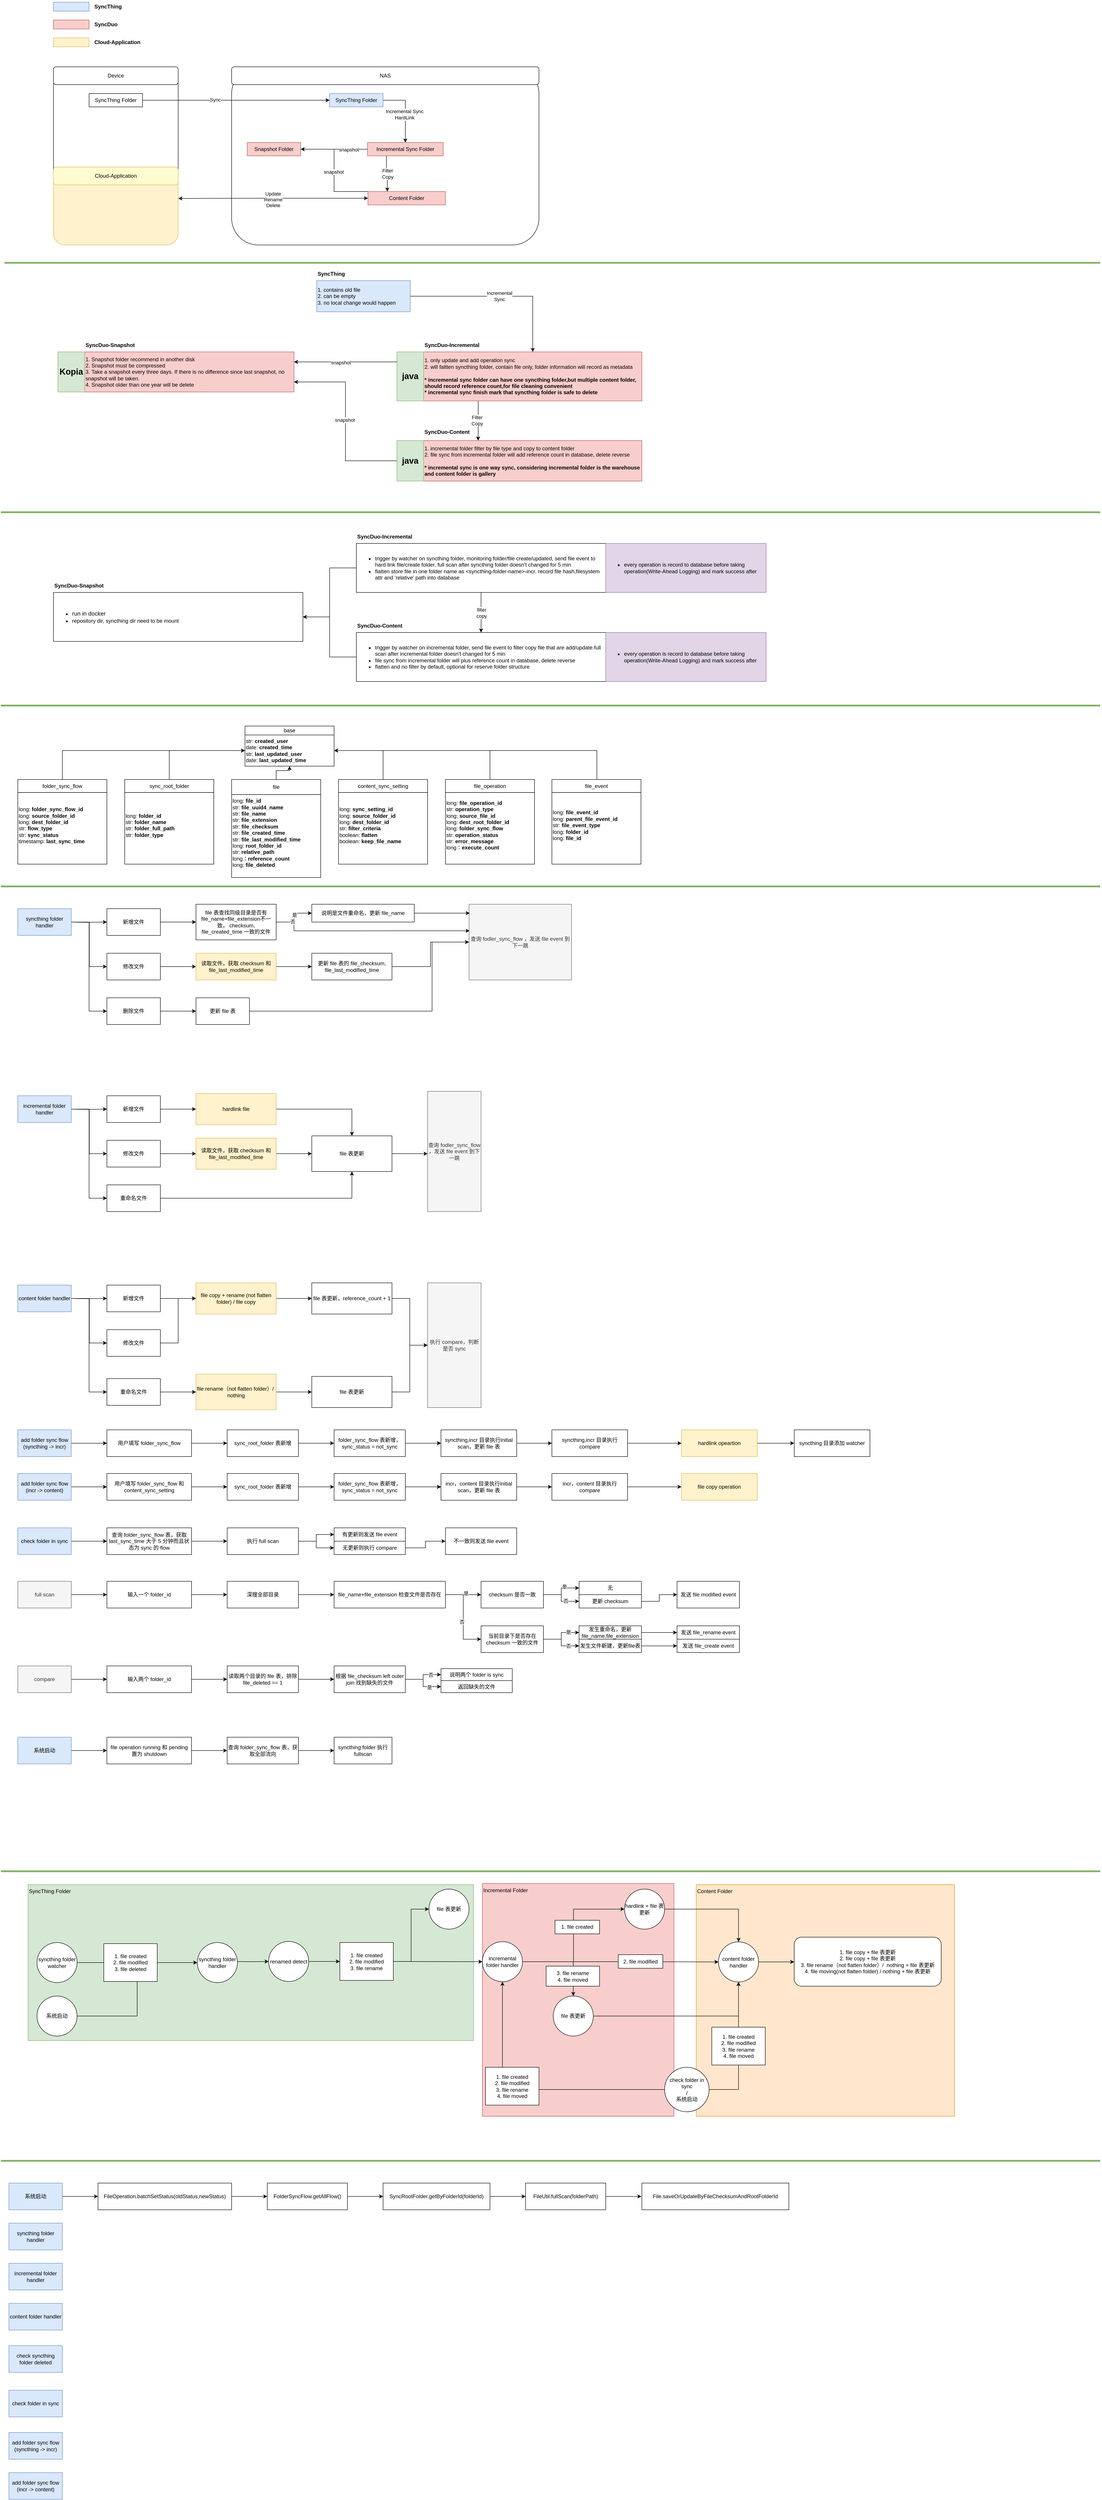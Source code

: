 <mxfile version="24.7.13">
  <diagram name="Page-1" id="c7558073-3199-34d8-9f00-42111426c3f3">
    <mxGraphModel dx="1254" dy="679" grid="1" gridSize="10" guides="1" tooltips="1" connect="1" arrows="1" fold="1" page="1" pageScale="1" pageWidth="826" pageHeight="1169" background="none" math="0" shadow="0">
      <root>
        <mxCell id="0" />
        <mxCell id="1" parent="0" />
        <mxCell id="N8TZfUtTnZYkTw5RphFN-41" value="" style="rounded=0;whiteSpace=wrap;html=1;fillColor=#ffe6cc;strokeColor=#d79b00;" parent="1" vertex="1">
          <mxGeometry x="1563" y="4401" width="580" height="520" as="geometry" />
        </mxCell>
        <mxCell id="N8TZfUtTnZYkTw5RphFN-40" value="" style="rounded=0;whiteSpace=wrap;html=1;fillColor=#f8cecc;strokeColor=#b85450;" parent="1" vertex="1">
          <mxGeometry x="1083" y="4398.5" width="430" height="522.5" as="geometry" />
        </mxCell>
        <mxCell id="N8TZfUtTnZYkTw5RphFN-39" value="" style="rounded=0;whiteSpace=wrap;html=1;fillColor=#d5e8d4;strokeColor=#82b366;" parent="1" vertex="1">
          <mxGeometry x="63" y="4401" width="1000" height="350" as="geometry" />
        </mxCell>
        <mxCell id="FV4cB3aGJ8yGmwrdIlaF-99" value="" style="rounded=1;whiteSpace=wrap;html=1;" parent="1" vertex="1">
          <mxGeometry x="120" y="320" width="280" height="400" as="geometry" />
        </mxCell>
        <mxCell id="FV4cB3aGJ8yGmwrdIlaF-104" value="" style="rounded=1;whiteSpace=wrap;html=1;" parent="1" vertex="1">
          <mxGeometry x="520" y="320" width="690" height="400" as="geometry" />
        </mxCell>
        <mxCell id="FV4cB3aGJ8yGmwrdIlaF-96" value="Device" style="rounded=1;whiteSpace=wrap;html=1;" parent="1" vertex="1">
          <mxGeometry x="120" y="320" width="280" height="40" as="geometry" />
        </mxCell>
        <mxCell id="FV4cB3aGJ8yGmwrdIlaF-105" value="NAS" style="rounded=1;whiteSpace=wrap;html=1;" parent="1" vertex="1">
          <mxGeometry x="520" y="320" width="690" height="40" as="geometry" />
        </mxCell>
        <mxCell id="FV4cB3aGJ8yGmwrdIlaF-129" style="edgeStyle=orthogonalEdgeStyle;rounded=0;orthogonalLoop=1;jettySize=auto;html=1;exitX=1;exitY=0.5;exitDx=0;exitDy=0;" parent="1" source="p-s9N60HYd-SyPe_iOL1-13" target="FV4cB3aGJ8yGmwrdIlaF-127" edge="1">
          <mxGeometry relative="1" as="geometry">
            <Array as="points">
              <mxPoint x="910" y="395" />
            </Array>
            <mxPoint x="770" y="410" as="sourcePoint" />
          </mxGeometry>
        </mxCell>
        <mxCell id="FV4cB3aGJ8yGmwrdIlaF-133" value="Incremental Sync&lt;div&gt;HardLink&lt;/div&gt;" style="edgeLabel;html=1;align=center;verticalAlign=middle;resizable=0;points=[];" parent="FV4cB3aGJ8yGmwrdIlaF-129" vertex="1" connectable="0">
          <mxGeometry x="0.125" y="-2" relative="1" as="geometry">
            <mxPoint as="offset" />
          </mxGeometry>
        </mxCell>
        <mxCell id="FV4cB3aGJ8yGmwrdIlaF-144" value="" style="rounded=1;whiteSpace=wrap;html=1;fillColor=#fff2cc;strokeColor=#d6b656;" parent="1" vertex="1">
          <mxGeometry x="120" y="545" width="280" height="175" as="geometry" />
        </mxCell>
        <mxCell id="FV4cB3aGJ8yGmwrdIlaF-145" value="Cloud-Application" style="rounded=1;whiteSpace=wrap;html=1;fillColor=#FFFCCF;strokeColor=#d6b656;" parent="1" vertex="1">
          <mxGeometry x="120" y="545" width="280" height="40" as="geometry" />
        </mxCell>
        <mxCell id="FV4cB3aGJ8yGmwrdIlaF-147" style="edgeStyle=orthogonalEdgeStyle;rounded=0;orthogonalLoop=1;jettySize=auto;html=1;entryX=1.001;entryY=0.403;entryDx=0;entryDy=0;entryPerimeter=0;startArrow=classic;startFill=1;" parent="1" source="FV4cB3aGJ8yGmwrdIlaF-130" target="FV4cB3aGJ8yGmwrdIlaF-144" edge="1">
          <mxGeometry relative="1" as="geometry" />
        </mxCell>
        <mxCell id="FV4cB3aGJ8yGmwrdIlaF-152" value="Update&lt;div&gt;Rename&lt;/div&gt;&lt;div&gt;Delete&lt;/div&gt;" style="edgeLabel;html=1;align=center;verticalAlign=middle;resizable=0;points=[];" parent="FV4cB3aGJ8yGmwrdIlaF-147" vertex="1" connectable="0">
          <mxGeometry x="0.002" y="2" relative="1" as="geometry">
            <mxPoint as="offset" />
          </mxGeometry>
        </mxCell>
        <mxCell id="FV4cB3aGJ8yGmwrdIlaF-100" value="SyncThing Folder" style="text;html=1;align=center;verticalAlign=middle;whiteSpace=wrap;rounded=0;strokeColor=default;" parent="1" vertex="1">
          <mxGeometry x="200" y="380" width="120" height="30" as="geometry" />
        </mxCell>
        <mxCell id="FV4cB3aGJ8yGmwrdIlaF-108" style="edgeStyle=orthogonalEdgeStyle;rounded=0;orthogonalLoop=1;jettySize=auto;html=1;entryX=0;entryY=0.5;entryDx=0;entryDy=0;" parent="1" source="FV4cB3aGJ8yGmwrdIlaF-100" edge="1">
          <mxGeometry relative="1" as="geometry">
            <mxPoint x="740" y="395" as="targetPoint" />
          </mxGeometry>
        </mxCell>
        <mxCell id="FV4cB3aGJ8yGmwrdIlaF-121" value="Sync" style="edgeLabel;html=1;align=center;verticalAlign=middle;resizable=0;points=[];" parent="FV4cB3aGJ8yGmwrdIlaF-108" vertex="1" connectable="0">
          <mxGeometry x="-0.224" y="1" relative="1" as="geometry">
            <mxPoint as="offset" />
          </mxGeometry>
        </mxCell>
        <mxCell id="FV4cB3aGJ8yGmwrdIlaF-125" value="Snapshot Folder" style="text;html=1;align=center;verticalAlign=middle;whiteSpace=wrap;rounded=0;fillColor=#f8cecc;strokeColor=#b85450;" parent="1" vertex="1">
          <mxGeometry x="555" y="490" width="120" height="30" as="geometry" />
        </mxCell>
        <mxCell id="FV4cB3aGJ8yGmwrdIlaF-131" value="" style="edgeStyle=orthogonalEdgeStyle;rounded=0;orthogonalLoop=1;jettySize=auto;html=1;exitX=0.25;exitY=1;exitDx=0;exitDy=0;entryX=0.25;entryY=0;entryDx=0;entryDy=0;startArrow=none;startFill=0;" parent="1" source="FV4cB3aGJ8yGmwrdIlaF-127" target="FV4cB3aGJ8yGmwrdIlaF-130" edge="1">
          <mxGeometry relative="1" as="geometry">
            <Array as="points">
              <mxPoint x="868" y="560" />
              <mxPoint x="870" y="560" />
            </Array>
          </mxGeometry>
        </mxCell>
        <mxCell id="FV4cB3aGJ8yGmwrdIlaF-134" value="Filter&lt;div&gt;Copy&lt;/div&gt;" style="edgeLabel;html=1;align=center;verticalAlign=middle;resizable=0;points=[];" parent="FV4cB3aGJ8yGmwrdIlaF-131" vertex="1" connectable="0">
          <mxGeometry x="0.03" relative="1" as="geometry">
            <mxPoint as="offset" />
          </mxGeometry>
        </mxCell>
        <mxCell id="HABQAX602SkIrpShChZR-2" style="edgeStyle=orthogonalEdgeStyle;rounded=0;orthogonalLoop=1;jettySize=auto;html=1;entryX=1;entryY=0.5;entryDx=0;entryDy=0;" parent="1" source="FV4cB3aGJ8yGmwrdIlaF-127" target="FV4cB3aGJ8yGmwrdIlaF-125" edge="1">
          <mxGeometry relative="1" as="geometry" />
        </mxCell>
        <mxCell id="HABQAX602SkIrpShChZR-5" value="snapshot" style="edgeLabel;html=1;align=center;verticalAlign=middle;resizable=0;points=[];" parent="HABQAX602SkIrpShChZR-2" vertex="1" connectable="0">
          <mxGeometry x="-0.44" y="1" relative="1" as="geometry">
            <mxPoint as="offset" />
          </mxGeometry>
        </mxCell>
        <mxCell id="FV4cB3aGJ8yGmwrdIlaF-127" value="Incremental Sync Folder" style="text;html=1;align=center;verticalAlign=middle;whiteSpace=wrap;rounded=0;fillColor=#f8cecc;strokeColor=#b85450;" parent="1" vertex="1">
          <mxGeometry x="825" y="490" width="170" height="30" as="geometry" />
        </mxCell>
        <mxCell id="HABQAX602SkIrpShChZR-3" style="edgeStyle=orthogonalEdgeStyle;rounded=0;orthogonalLoop=1;jettySize=auto;html=1;entryX=1;entryY=0.5;entryDx=0;entryDy=0;exitX=0;exitY=0;exitDx=0;exitDy=0;" parent="1" source="FV4cB3aGJ8yGmwrdIlaF-130" target="FV4cB3aGJ8yGmwrdIlaF-125" edge="1">
          <mxGeometry relative="1" as="geometry">
            <Array as="points">
              <mxPoint x="750" y="600" />
              <mxPoint x="750" y="505" />
            </Array>
          </mxGeometry>
        </mxCell>
        <mxCell id="HABQAX602SkIrpShChZR-4" value="snapshot" style="edgeLabel;html=1;align=center;verticalAlign=middle;resizable=0;points=[];" parent="HABQAX602SkIrpShChZR-3" vertex="1" connectable="0">
          <mxGeometry x="-0.019" y="1" relative="1" as="geometry">
            <mxPoint as="offset" />
          </mxGeometry>
        </mxCell>
        <mxCell id="FV4cB3aGJ8yGmwrdIlaF-130" value="Content Folder" style="text;html=1;align=center;verticalAlign=middle;whiteSpace=wrap;rounded=0;fillColor=#f8cecc;strokeColor=#b85450;" parent="1" vertex="1">
          <mxGeometry x="826" y="600" width="174" height="30" as="geometry" />
        </mxCell>
        <mxCell id="p-s9N60HYd-SyPe_iOL1-1" value="" style="rounded=0;whiteSpace=wrap;html=1;fillColor=#dae8fc;strokeColor=#6c8ebf;" parent="1" vertex="1">
          <mxGeometry x="120" y="175" width="80" height="20" as="geometry" />
        </mxCell>
        <mxCell id="p-s9N60HYd-SyPe_iOL1-2" value="SyncThing" style="text;html=1;align=left;verticalAlign=middle;whiteSpace=wrap;rounded=0;fontStyle=1" parent="1" vertex="1">
          <mxGeometry x="210" y="170" width="60" height="30" as="geometry" />
        </mxCell>
        <mxCell id="p-s9N60HYd-SyPe_iOL1-3" value="" style="rounded=0;whiteSpace=wrap;html=1;fillColor=#f8cecc;strokeColor=#b85450;" parent="1" vertex="1">
          <mxGeometry x="120" y="215" width="80" height="20" as="geometry" />
        </mxCell>
        <mxCell id="p-s9N60HYd-SyPe_iOL1-4" value="SyncDuo" style="text;html=1;align=left;verticalAlign=middle;whiteSpace=wrap;rounded=0;fontStyle=1" parent="1" vertex="1">
          <mxGeometry x="210" y="210" width="60" height="30" as="geometry" />
        </mxCell>
        <mxCell id="p-s9N60HYd-SyPe_iOL1-5" value="" style="rounded=0;whiteSpace=wrap;html=1;fillColor=#fff2cc;strokeColor=#d6b656;" parent="1" vertex="1">
          <mxGeometry x="120" y="255" width="80" height="20" as="geometry" />
        </mxCell>
        <mxCell id="p-s9N60HYd-SyPe_iOL1-6" value="Cloud-Application" style="text;html=1;align=left;verticalAlign=middle;whiteSpace=wrap;rounded=0;fontStyle=1" parent="1" vertex="1">
          <mxGeometry x="210" y="250" width="130" height="30" as="geometry" />
        </mxCell>
        <mxCell id="p-s9N60HYd-SyPe_iOL1-13" value="SyncThing Folder" style="text;html=1;align=center;verticalAlign=middle;whiteSpace=wrap;rounded=0;fillColor=#dae8fc;strokeColor=#6c8ebf;" parent="1" vertex="1">
          <mxGeometry x="740" y="380" width="120" height="30" as="geometry" />
        </mxCell>
        <mxCell id="p-s9N60HYd-SyPe_iOL1-9" value="1. Snapshot folder recommend in another disk&lt;div&gt;2. Snapshot must be compressed&lt;/div&gt;&lt;div&gt;3.&amp;nbsp;Take a snapshot every three days. If there is no difference since last snapshot, no snapshot will be taken.&lt;/div&gt;&lt;div&gt;4. Snapshot older than one year will be delete&lt;/div&gt;" style="text;html=1;align=left;verticalAlign=middle;whiteSpace=wrap;rounded=0;fillColor=#f8cecc;strokeColor=#b85450;" parent="1" vertex="1">
          <mxGeometry x="190" y="960" width="470" height="90" as="geometry" />
        </mxCell>
        <mxCell id="p-s9N60HYd-SyPe_iOL1-12" value="SyncDuo-Snapshot" style="text;html=1;align=left;verticalAlign=middle;whiteSpace=wrap;rounded=0;fontStyle=1" parent="1" vertex="1">
          <mxGeometry x="190" y="930" width="165" height="30" as="geometry" />
        </mxCell>
        <mxCell id="oRY6-fE0OnWp-fExXrlh-18" style="edgeStyle=orthogonalEdgeStyle;rounded=0;orthogonalLoop=1;jettySize=auto;html=1;entryX=0.25;entryY=0;entryDx=0;entryDy=0;exitX=0.25;exitY=1;exitDx=0;exitDy=0;" parent="1" source="p-s9N60HYd-SyPe_iOL1-18" target="RCgKCgoef3klD9U7Rnbw-1" edge="1">
          <mxGeometry relative="1" as="geometry">
            <Array as="points">
              <mxPoint x="1074" y="1100" />
              <mxPoint x="1074" y="1100" />
            </Array>
          </mxGeometry>
        </mxCell>
        <mxCell id="oRY6-fE0OnWp-fExXrlh-23" value="Filter&lt;div&gt;Copy&lt;/div&gt;" style="edgeLabel;html=1;align=center;verticalAlign=middle;resizable=0;points=[];" parent="oRY6-fE0OnWp-fExXrlh-18" vertex="1" connectable="0">
          <mxGeometry x="-0.013" y="-3" relative="1" as="geometry">
            <mxPoint as="offset" />
          </mxGeometry>
        </mxCell>
        <mxCell id="p-s9N60HYd-SyPe_iOL1-18" value="1. only update and add operation sync&lt;div&gt;2. will faltten syncthing folder, contain file only, folder information will record as metadata&lt;/div&gt;&lt;div&gt;&lt;div&gt;&lt;br&gt;&lt;div&gt;&lt;b&gt;* incremental sync folder can have one syncthing folder,but multiple content folder, should record&amp;nbsp;reference count,for file cleaning convenient&lt;/b&gt;&lt;/div&gt;&lt;div&gt;&lt;b&gt;*&amp;nbsp;&lt;span style=&quot;background-color: initial;&quot;&gt;incremental sync finish mark that syncthing folder is safe to delete&lt;/span&gt;&lt;/b&gt;&lt;/div&gt;&lt;/div&gt;&lt;/div&gt;" style="text;html=1;align=left;verticalAlign=middle;whiteSpace=wrap;rounded=0;fillColor=#f8cecc;strokeColor=#b85450;" parent="1" vertex="1">
          <mxGeometry x="951" y="960" width="490" height="110" as="geometry" />
        </mxCell>
        <mxCell id="p-s9N60HYd-SyPe_iOL1-19" value="SyncDuo-Incremental" style="text;html=1;align=left;verticalAlign=middle;whiteSpace=wrap;rounded=0;fontStyle=1" parent="1" vertex="1">
          <mxGeometry x="951" y="930" width="165" height="30" as="geometry" />
        </mxCell>
        <mxCell id="oRY6-fE0OnWp-fExXrlh-17" value="Incremental&lt;div&gt;Sync&lt;/div&gt;" style="edgeStyle=orthogonalEdgeStyle;rounded=0;orthogonalLoop=1;jettySize=auto;html=1;" parent="1" source="p-s9N60HYd-SyPe_iOL1-8" target="p-s9N60HYd-SyPe_iOL1-18" edge="1">
          <mxGeometry relative="1" as="geometry">
            <mxPoint as="offset" />
          </mxGeometry>
        </mxCell>
        <mxCell id="RCgKCgoef3klD9U7Rnbw-1" value="1. incremental folder filter by file type and copy to content folder&lt;div&gt;2. file sync from incremental folder will add reference count in database, delete reverse&lt;br&gt;&lt;div&gt;&lt;br&gt;&lt;/div&gt;&lt;div&gt;&lt;b&gt;* incremental sync is one way sync, considering incremental folder is the warehouse and content folder is gallery&lt;/b&gt;&lt;/div&gt;&lt;/div&gt;" style="text;html=1;align=left;verticalAlign=middle;whiteSpace=wrap;rounded=0;fillColor=#f8cecc;strokeColor=#b85450;" parent="1" vertex="1">
          <mxGeometry x="951" y="1159" width="490" height="91" as="geometry" />
        </mxCell>
        <mxCell id="RCgKCgoef3klD9U7Rnbw-2" value="SyncDuo-Content" style="text;html=1;align=left;verticalAlign=middle;whiteSpace=wrap;rounded=0;fontStyle=1" parent="1" vertex="1">
          <mxGeometry x="950.999" y="1120" width="172.021" height="39" as="geometry" />
        </mxCell>
        <mxCell id="p-s9N60HYd-SyPe_iOL1-8" value="1. contains old file&lt;div&gt;2. can be empty&lt;/div&gt;&lt;div&gt;3. no local change would happen&lt;/div&gt;" style="text;html=1;align=left;verticalAlign=middle;whiteSpace=wrap;rounded=0;fillColor=#dae8fc;strokeColor=#6c8ebf;" parent="1" vertex="1">
          <mxGeometry x="711" y="800" width="210" height="70" as="geometry" />
        </mxCell>
        <mxCell id="p-s9N60HYd-SyPe_iOL1-11" value="SyncThing" style="text;html=1;align=left;verticalAlign=middle;whiteSpace=wrap;rounded=0;fontStyle=1" parent="1" vertex="1">
          <mxGeometry x="711" y="770" width="60" height="30" as="geometry" />
        </mxCell>
        <mxCell id="oRY6-fE0OnWp-fExXrlh-24" value="Kopia" style="text;html=1;align=center;verticalAlign=middle;whiteSpace=wrap;rounded=0;fillColor=#d5e8d4;strokeColor=#82b366;fontStyle=1;fontSize=19;" parent="1" vertex="1">
          <mxGeometry x="130" y="960" width="60" height="90" as="geometry" />
        </mxCell>
        <mxCell id="oRY6-fE0OnWp-fExXrlh-25" value="java" style="text;html=1;align=center;verticalAlign=middle;whiteSpace=wrap;rounded=0;fillColor=#d5e8d4;strokeColor=#82b366;fontStyle=1;fontSize=19;" parent="1" vertex="1">
          <mxGeometry x="891" y="960" width="60" height="110" as="geometry" />
        </mxCell>
        <mxCell id="HABQAX602SkIrpShChZR-8" style="edgeStyle=orthogonalEdgeStyle;rounded=0;orthogonalLoop=1;jettySize=auto;html=1;entryX=1;entryY=0.75;entryDx=0;entryDy=0;" parent="1" source="oRY6-fE0OnWp-fExXrlh-26" target="p-s9N60HYd-SyPe_iOL1-9" edge="1">
          <mxGeometry relative="1" as="geometry" />
        </mxCell>
        <mxCell id="HABQAX602SkIrpShChZR-10" value="snapshot" style="edgeLabel;html=1;align=center;verticalAlign=middle;resizable=0;points=[];" parent="HABQAX602SkIrpShChZR-8" vertex="1" connectable="0">
          <mxGeometry x="0.014" y="2" relative="1" as="geometry">
            <mxPoint as="offset" />
          </mxGeometry>
        </mxCell>
        <mxCell id="oRY6-fE0OnWp-fExXrlh-26" value="java" style="text;html=1;align=center;verticalAlign=middle;whiteSpace=wrap;rounded=0;fillColor=#d5e8d4;strokeColor=#82b366;fontStyle=1;fontSize=19;" parent="1" vertex="1">
          <mxGeometry x="891" y="1159" width="60" height="91" as="geometry" />
        </mxCell>
        <mxCell id="_8dwR4073q-e48-UyYh1-1" value="&lt;ul&gt;&lt;li&gt;&lt;span style=&quot;font-size: 13px;&quot;&gt;run in docker&lt;/span&gt;&lt;/li&gt;&lt;li&gt;&lt;span style=&quot;font-size: 13px;&quot;&gt;&lt;span style=&quot;font-size: 12px;&quot;&gt;repository dir, syncthing dir need to be mount&lt;/span&gt;&lt;/span&gt;&lt;/li&gt;&lt;/ul&gt;" style="rounded=0;whiteSpace=wrap;html=1;align=left;" parent="1" vertex="1">
          <mxGeometry x="120" y="1500" width="560" height="110" as="geometry" />
        </mxCell>
        <mxCell id="ec7xJqQuYl15cwVy1hZ_-2" value="" style="endArrow=none;html=1;rounded=0;fontStyle=0;strokeWidth=4;fillColor=#d5e8d4;strokeColor=#82b366;" parent="1" edge="1">
          <mxGeometry width="50" height="50" relative="1" as="geometry">
            <mxPoint x="10" y="760" as="sourcePoint" />
            <mxPoint x="2470" y="760" as="targetPoint" />
          </mxGeometry>
        </mxCell>
        <mxCell id="ec7xJqQuYl15cwVy1hZ_-3" value="" style="endArrow=none;html=1;rounded=0;fontStyle=0;strokeWidth=4;fillColor=#d5e8d4;strokeColor=#82b366;" parent="1" edge="1">
          <mxGeometry width="50" height="50" relative="1" as="geometry">
            <mxPoint x="2" y="1320" as="sourcePoint" />
            <mxPoint x="2470" y="1320" as="targetPoint" />
          </mxGeometry>
        </mxCell>
        <mxCell id="ec7xJqQuYl15cwVy1hZ_-4" value="SyncDuo-Snapshot" style="text;html=1;align=left;verticalAlign=middle;whiteSpace=wrap;rounded=0;fontStyle=1" parent="1" vertex="1">
          <mxGeometry x="120" y="1470" width="165" height="30" as="geometry" />
        </mxCell>
        <mxCell id="ECWo1m8Fi9RXr4LYJiaZ-4" style="edgeStyle=orthogonalEdgeStyle;rounded=0;orthogonalLoop=1;jettySize=auto;html=1;entryX=1;entryY=0.5;entryDx=0;entryDy=0;" parent="1" source="ec7xJqQuYl15cwVy1hZ_-6" target="_8dwR4073q-e48-UyYh1-1" edge="1">
          <mxGeometry relative="1" as="geometry" />
        </mxCell>
        <mxCell id="wrEZppvQPQj9igWy5DTG-1" style="edgeStyle=orthogonalEdgeStyle;rounded=0;orthogonalLoop=1;jettySize=auto;html=1;exitX=0.5;exitY=1;exitDx=0;exitDy=0;entryX=0.5;entryY=0;entryDx=0;entryDy=0;" parent="1" source="ec7xJqQuYl15cwVy1hZ_-6" target="ec7xJqQuYl15cwVy1hZ_-8" edge="1">
          <mxGeometry relative="1" as="geometry" />
        </mxCell>
        <mxCell id="wrEZppvQPQj9igWy5DTG-2" value="filter&lt;div&gt;copy&lt;/div&gt;" style="edgeLabel;html=1;align=center;verticalAlign=middle;resizable=0;points=[];" parent="wrEZppvQPQj9igWy5DTG-1" vertex="1" connectable="0">
          <mxGeometry x="0.013" y="1" relative="1" as="geometry">
            <mxPoint as="offset" />
          </mxGeometry>
        </mxCell>
        <mxCell id="ec7xJqQuYl15cwVy1hZ_-6" value="&lt;ul&gt;&lt;li&gt;trigger by watcher on syncthing folder, monitoring folder/file create/updated, send file event to hard link file/create folder. full scan after syncthing folder doesn&#39;t changed for 5 min&lt;/li&gt;&lt;li&gt;flatten store file in one folder name as &amp;lt;syncthing-folder-name&amp;gt;-incr. record file hash,filesystem attr and &#39;relative&#39; path into database&lt;/li&gt;&lt;/ul&gt;" style="rounded=0;whiteSpace=wrap;html=1;align=left;" parent="1" vertex="1">
          <mxGeometry x="800" y="1390" width="560" height="110" as="geometry" />
        </mxCell>
        <mxCell id="ec7xJqQuYl15cwVy1hZ_-7" value="SyncDuo-Incremental" style="text;html=1;align=left;verticalAlign=middle;whiteSpace=wrap;rounded=0;fontStyle=1" parent="1" vertex="1">
          <mxGeometry x="800" y="1360" width="165" height="30" as="geometry" />
        </mxCell>
        <mxCell id="ECWo1m8Fi9RXr4LYJiaZ-5" style="edgeStyle=orthogonalEdgeStyle;rounded=0;orthogonalLoop=1;jettySize=auto;html=1;entryX=1;entryY=0.5;entryDx=0;entryDy=0;" parent="1" source="ec7xJqQuYl15cwVy1hZ_-8" target="_8dwR4073q-e48-UyYh1-1" edge="1">
          <mxGeometry relative="1" as="geometry" />
        </mxCell>
        <mxCell id="ec7xJqQuYl15cwVy1hZ_-8" value="&lt;ul&gt;&lt;li&gt;trigger by watcher on incremental folder, send file event to&amp;nbsp;filter copy file that are add/update.full scan after incremental folder doesn&#39;t changed for 5 min&lt;/li&gt;&lt;li&gt;file sync from incremental folder will plus reference count in database, delete reverse&lt;br&gt;&lt;/li&gt;&lt;li&gt;flatten and no filter by default, optional for reserve folder structure&lt;/li&gt;&lt;/ul&gt;" style="rounded=0;whiteSpace=wrap;html=1;align=left;" parent="1" vertex="1">
          <mxGeometry x="800" y="1590" width="560" height="110" as="geometry" />
        </mxCell>
        <mxCell id="ec7xJqQuYl15cwVy1hZ_-9" value="SyncDuo-Content" style="text;html=1;align=left;verticalAlign=middle;whiteSpace=wrap;rounded=0;fontStyle=1" parent="1" vertex="1">
          <mxGeometry x="800" y="1560" width="165" height="30" as="geometry" />
        </mxCell>
        <mxCell id="HABQAX602SkIrpShChZR-12" style="edgeStyle=orthogonalEdgeStyle;rounded=0;orthogonalLoop=1;jettySize=auto;html=1;entryX=1;entryY=0.25;entryDx=0;entryDy=0;" parent="1" source="oRY6-fE0OnWp-fExXrlh-25" target="p-s9N60HYd-SyPe_iOL1-9" edge="1">
          <mxGeometry relative="1" as="geometry">
            <Array as="points">
              <mxPoint x="776" y="983" />
            </Array>
          </mxGeometry>
        </mxCell>
        <mxCell id="HABQAX602SkIrpShChZR-13" value="snapshot" style="edgeLabel;html=1;align=center;verticalAlign=middle;resizable=0;points=[];" parent="HABQAX602SkIrpShChZR-12" vertex="1" connectable="0">
          <mxGeometry x="0.089" y="1" relative="1" as="geometry">
            <mxPoint as="offset" />
          </mxGeometry>
        </mxCell>
        <mxCell id="Pt8NlPGo18cKOHMlV979-3" value="" style="endArrow=none;html=1;rounded=0;fontStyle=0;strokeWidth=4;fillColor=#d5e8d4;strokeColor=#82b366;" parent="1" edge="1">
          <mxGeometry width="50" height="50" relative="1" as="geometry">
            <mxPoint x="2" y="1754" as="sourcePoint" />
            <mxPoint x="2470" y="1754" as="targetPoint" />
          </mxGeometry>
        </mxCell>
        <mxCell id="IIC6WvYA1fez5i_vmn7t-14" value="" style="group" parent="1" vertex="1" connectable="0">
          <mxGeometry x="550" y="1800" width="200" height="90" as="geometry" />
        </mxCell>
        <mxCell id="IIC6WvYA1fez5i_vmn7t-12" value="base" style="rounded=0;whiteSpace=wrap;html=1;" parent="IIC6WvYA1fez5i_vmn7t-14" vertex="1">
          <mxGeometry width="200" height="20" as="geometry" />
        </mxCell>
        <mxCell id="IIC6WvYA1fez5i_vmn7t-13" value="str: &lt;b&gt;created_user&lt;/b&gt;&lt;div&gt;date: &lt;b&gt;created_time&lt;/b&gt;&lt;/div&gt;&lt;div&gt;str: &lt;b&gt;last_updated_user&lt;/b&gt;&lt;/div&gt;&lt;div&gt;date: &lt;b&gt;last_updated_time&lt;/b&gt;&lt;/div&gt;" style="rounded=0;whiteSpace=wrap;html=1;align=left;" parent="IIC6WvYA1fez5i_vmn7t-14" vertex="1">
          <mxGeometry y="20" width="200" height="70" as="geometry" />
        </mxCell>
        <mxCell id="IIC6WvYA1fez5i_vmn7t-15" value="" style="group" parent="1" vertex="1" connectable="0">
          <mxGeometry x="280" y="1920" width="200" height="190" as="geometry" />
        </mxCell>
        <mxCell id="IIC6WvYA1fez5i_vmn7t-16" value="sync_root_folder" style="rounded=0;whiteSpace=wrap;html=1;" parent="IIC6WvYA1fez5i_vmn7t-15" vertex="1">
          <mxGeometry width="200" height="29.231" as="geometry" />
        </mxCell>
        <mxCell id="IIC6WvYA1fez5i_vmn7t-17" value="&lt;div&gt;long: &lt;b&gt;folder_id&lt;/b&gt;&lt;/div&gt;&lt;div&gt;str: &lt;b&gt;folder_name&lt;/b&gt;&lt;/div&gt;&lt;div&gt;str: &lt;b&gt;folder_full_path&lt;/b&gt;&lt;/div&gt;&lt;div&gt;str:&lt;b&gt; folder_type&lt;/b&gt;&lt;/div&gt;&lt;div&gt;&lt;b&gt;&lt;br&gt;&lt;/b&gt;&lt;/div&gt;" style="rounded=0;whiteSpace=wrap;html=1;align=left;" parent="IIC6WvYA1fez5i_vmn7t-15" vertex="1">
          <mxGeometry y="29.231" width="200" height="160.769" as="geometry" />
        </mxCell>
        <mxCell id="IIC6WvYA1fez5i_vmn7t-18" style="edgeStyle=orthogonalEdgeStyle;rounded=0;orthogonalLoop=1;jettySize=auto;html=1;entryX=0;entryY=0.5;entryDx=0;entryDy=0;" parent="1" source="IIC6WvYA1fez5i_vmn7t-16" target="IIC6WvYA1fez5i_vmn7t-13" edge="1">
          <mxGeometry relative="1" as="geometry">
            <Array as="points">
              <mxPoint x="380" y="1855" />
            </Array>
          </mxGeometry>
        </mxCell>
        <mxCell id="IIC6WvYA1fez5i_vmn7t-34" value="" style="group" parent="1" vertex="1" connectable="0">
          <mxGeometry x="1000" y="1920" width="200" height="190" as="geometry" />
        </mxCell>
        <mxCell id="IIC6WvYA1fez5i_vmn7t-35" value="file_operation" style="rounded=0;whiteSpace=wrap;html=1;" parent="IIC6WvYA1fez5i_vmn7t-34" vertex="1">
          <mxGeometry width="200" height="29.231" as="geometry" />
        </mxCell>
        <mxCell id="IIC6WvYA1fez5i_vmn7t-36" value="&lt;div&gt;long: &lt;b&gt;file_operation_id&lt;/b&gt;&lt;/div&gt;&lt;div&gt;str: &lt;b&gt;operation_type&lt;/b&gt;&lt;/div&gt;&lt;div&gt;long: &lt;b&gt;source_file_id&lt;/b&gt;&lt;/div&gt;&lt;div&gt;long:&lt;b&gt; dest_root_folder_id&lt;/b&gt;&lt;/div&gt;&lt;div&gt;long:&lt;b&gt; folder_sync_flow&lt;/b&gt;&lt;/div&gt;&lt;div&gt;str:&lt;b&gt; operation_status&lt;/b&gt;&lt;/div&gt;&lt;div&gt;str:&lt;b&gt;&amp;nbsp;error_message&lt;/b&gt;&lt;/div&gt;&lt;div&gt;long：&lt;b&gt;execute_count&lt;/b&gt;&lt;/div&gt;&lt;div&gt;&lt;b&gt;&lt;br&gt;&lt;/b&gt;&lt;/div&gt;" style="rounded=0;whiteSpace=wrap;html=1;align=left;" parent="IIC6WvYA1fez5i_vmn7t-34" vertex="1">
          <mxGeometry y="29.231" width="200" height="160.769" as="geometry" />
        </mxCell>
        <mxCell id="IIC6WvYA1fez5i_vmn7t-47" style="edgeStyle=orthogonalEdgeStyle;rounded=0;orthogonalLoop=1;jettySize=auto;html=1;entryX=1;entryY=0.5;entryDx=0;entryDy=0;" parent="1" target="IIC6WvYA1fez5i_vmn7t-13" edge="1">
          <mxGeometry relative="1" as="geometry">
            <Array as="points">
              <mxPoint x="1100" y="1920" />
              <mxPoint x="1100" y="1855" />
            </Array>
            <mxPoint x="1150" y="1920" as="sourcePoint" />
          </mxGeometry>
        </mxCell>
        <mxCell id="IIC6WvYA1fez5i_vmn7t-51" value="" style="endArrow=none;html=1;rounded=0;fontStyle=0;strokeWidth=4;fillColor=#d5e8d4;strokeColor=#82b366;" parent="1" edge="1">
          <mxGeometry width="50" height="50" relative="1" as="geometry">
            <mxPoint x="2" y="2160" as="sourcePoint" />
            <mxPoint x="2470" y="2160" as="targetPoint" />
          </mxGeometry>
        </mxCell>
        <mxCell id="IcKSqmq6yABAYZnoPidn-6" value="" style="group" parent="1" vertex="1" connectable="0">
          <mxGeometry x="40" y="1920" width="200" height="190" as="geometry" />
        </mxCell>
        <mxCell id="IcKSqmq6yABAYZnoPidn-7" value="folder_sync_flow" style="rounded=0;whiteSpace=wrap;html=1;" parent="IcKSqmq6yABAYZnoPidn-6" vertex="1">
          <mxGeometry width="200" height="29.231" as="geometry" />
        </mxCell>
        <mxCell id="IcKSqmq6yABAYZnoPidn-8" value="&lt;div&gt;long: &lt;b&gt;folder_sync_flow_id&lt;/b&gt;&lt;/div&gt;&lt;div&gt;long: &lt;b&gt;source_folder_id&lt;/b&gt;&lt;/div&gt;&lt;div&gt;long: &lt;b&gt;dest_folder_id&lt;/b&gt;&lt;/div&gt;&lt;div&gt;str:&lt;b&gt; flow_type&lt;/b&gt;&lt;/div&gt;&lt;div&gt;str:&lt;b&gt; sync_status&lt;/b&gt;&lt;/div&gt;&lt;div&gt;&lt;div&gt;timestamp:&lt;b&gt;&amp;nbsp;last_sync_time&lt;/b&gt;&lt;/div&gt;&lt;/div&gt;&lt;div&gt;&lt;b&gt;&lt;br&gt;&lt;/b&gt;&lt;/div&gt;" style="rounded=0;whiteSpace=wrap;html=1;align=left;" parent="IcKSqmq6yABAYZnoPidn-6" vertex="1">
          <mxGeometry y="29.231" width="200" height="160.769" as="geometry" />
        </mxCell>
        <mxCell id="IcKSqmq6yABAYZnoPidn-9" style="edgeStyle=orthogonalEdgeStyle;rounded=0;orthogonalLoop=1;jettySize=auto;html=1;entryX=0;entryY=0.5;entryDx=0;entryDy=0;" parent="1" source="IcKSqmq6yABAYZnoPidn-7" target="IIC6WvYA1fez5i_vmn7t-13" edge="1">
          <mxGeometry relative="1" as="geometry">
            <Array as="points">
              <mxPoint x="140" y="1855" />
            </Array>
          </mxGeometry>
        </mxCell>
        <mxCell id="wrEZppvQPQj9igWy5DTG-3" value="&lt;ul style=&quot;text-align: left;&quot;&gt;&lt;li&gt;&lt;span style=&quot;background-color: initial;&quot;&gt;every operation is record to database before taking operation(Write-Ahead Logging) and mark success after&lt;/span&gt;&lt;/li&gt;&lt;/ul&gt;" style="text;html=1;align=center;verticalAlign=middle;whiteSpace=wrap;rounded=0;fillColor=#e1d5e7;strokeColor=#9673a6;" parent="1" vertex="1">
          <mxGeometry x="1360" y="1390" width="360" height="110" as="geometry" />
        </mxCell>
        <mxCell id="wrEZppvQPQj9igWy5DTG-4" value="&lt;ul style=&quot;text-align: left;&quot;&gt;&lt;li&gt;&lt;span style=&quot;background-color: initial;&quot;&gt;every operation is record to database before taking operation(Write-Ahead Logging) and mark success after&lt;/span&gt;&lt;/li&gt;&lt;/ul&gt;" style="text;html=1;align=center;verticalAlign=middle;whiteSpace=wrap;rounded=0;fillColor=#e1d5e7;strokeColor=#9673a6;" parent="1" vertex="1">
          <mxGeometry x="1360" y="1590" width="360" height="110" as="geometry" />
        </mxCell>
        <mxCell id="aN30_3U5B30aKfKLvlwn-2" style="edgeStyle=orthogonalEdgeStyle;rounded=0;orthogonalLoop=1;jettySize=auto;html=1;entryX=0;entryY=0.5;entryDx=0;entryDy=0;" edge="1" parent="1" source="wrEZppvQPQj9igWy5DTG-16" target="aN30_3U5B30aKfKLvlwn-1">
          <mxGeometry relative="1" as="geometry" />
        </mxCell>
        <mxCell id="wrEZppvQPQj9igWy5DTG-16" value="syncthing folder handler" style="rounded=0;whiteSpace=wrap;html=1;fillColor=#dae8fc;strokeColor=#6c8ebf;" parent="1" vertex="1">
          <mxGeometry x="40" y="2210" width="120" height="60" as="geometry" />
        </mxCell>
        <mxCell id="wrEZppvQPQj9igWy5DTG-20" value="" style="edgeStyle=orthogonalEdgeStyle;rounded=0;orthogonalLoop=1;jettySize=auto;html=1;" parent="1" target="wrEZppvQPQj9igWy5DTG-19" edge="1">
          <mxGeometry relative="1" as="geometry">
            <mxPoint x="160" y="2240" as="sourcePoint" />
          </mxGeometry>
        </mxCell>
        <mxCell id="2OahrU1iOWOdpbc31MzJ-2" style="edgeStyle=orthogonalEdgeStyle;rounded=0;orthogonalLoop=1;jettySize=auto;html=1;entryX=0;entryY=0.5;entryDx=0;entryDy=0;" parent="1" target="wrEZppvQPQj9igWy5DTG-64" edge="1">
          <mxGeometry relative="1" as="geometry">
            <mxPoint x="160" y="2240" as="sourcePoint" />
          </mxGeometry>
        </mxCell>
        <mxCell id="wrEZppvQPQj9igWy5DTG-66" value="" style="edgeStyle=orthogonalEdgeStyle;rounded=0;orthogonalLoop=1;jettySize=auto;html=1;" parent="1" source="wrEZppvQPQj9igWy5DTG-19" edge="1">
          <mxGeometry relative="1" as="geometry">
            <mxPoint x="440" y="2240" as="targetPoint" />
          </mxGeometry>
        </mxCell>
        <mxCell id="wrEZppvQPQj9igWy5DTG-19" value="新增文件" style="rounded=0;whiteSpace=wrap;html=1;" parent="1" vertex="1">
          <mxGeometry x="240" y="2210" width="120" height="60" as="geometry" />
        </mxCell>
        <mxCell id="v4gMrZOpVzTQrCrVvwzV-39" style="edgeStyle=orthogonalEdgeStyle;rounded=0;orthogonalLoop=1;jettySize=auto;html=1;" parent="1" source="wrEZppvQPQj9igWy5DTG-64" target="v4gMrZOpVzTQrCrVvwzV-37" edge="1">
          <mxGeometry relative="1" as="geometry" />
        </mxCell>
        <mxCell id="wrEZppvQPQj9igWy5DTG-64" value="修改文件" style="rounded=0;whiteSpace=wrap;html=1;" parent="1" vertex="1">
          <mxGeometry x="240" y="2310" width="120" height="60" as="geometry" />
        </mxCell>
        <mxCell id="2OahrU1iOWOdpbc31MzJ-1" style="edgeStyle=orthogonalEdgeStyle;rounded=0;orthogonalLoop=1;jettySize=auto;html=1;exitX=0.5;exitY=0;exitDx=0;exitDy=0;entryX=1;entryY=0.5;entryDx=0;entryDy=0;" parent="1" source="IIC6WvYA1fez5i_vmn7t-27" target="IIC6WvYA1fez5i_vmn7t-13" edge="1">
          <mxGeometry relative="1" as="geometry" />
        </mxCell>
        <mxCell id="IIC6WvYA1fez5i_vmn7t-26" value="" style="group;strokeColor=default;" parent="1" vertex="1" connectable="0">
          <mxGeometry x="760" y="1920" width="200" height="190" as="geometry" />
        </mxCell>
        <mxCell id="IIC6WvYA1fez5i_vmn7t-27" value="content_sync_setting" style="rounded=0;whiteSpace=wrap;html=1;" parent="IIC6WvYA1fez5i_vmn7t-26" vertex="1">
          <mxGeometry width="200" height="29.231" as="geometry" />
        </mxCell>
        <mxCell id="IIC6WvYA1fez5i_vmn7t-28" value="&lt;div&gt;long: &lt;b&gt;sync_setting_id&lt;/b&gt;&lt;/div&gt;&lt;div&gt;long: &lt;b&gt;source_folder_id&lt;/b&gt;&lt;/div&gt;&lt;div&gt;long: &lt;b&gt;dest_folder_id&lt;/b&gt;&lt;/div&gt;&lt;div&gt;str:&lt;b&gt;&amp;nbsp;filter_&lt;/b&gt;&lt;span style=&quot;background-color: initial;&quot;&gt;&lt;b&gt;criteria&lt;/b&gt;&lt;/span&gt;&lt;/div&gt;&lt;div&gt;&lt;span style=&quot;background-color: initial;&quot;&gt;boolean:&lt;b&gt; flatten&lt;/b&gt;&lt;/span&gt;&lt;/div&gt;&lt;div&gt;&lt;span style=&quot;background-color: initial;&quot;&gt;boolean:&lt;b&gt; keep_file_name&lt;/b&gt;&lt;/span&gt;&lt;/div&gt;&lt;div&gt;&lt;b&gt;&lt;br&gt;&lt;/b&gt;&lt;/div&gt;" style="rounded=0;whiteSpace=wrap;html=1;align=left;" parent="IIC6WvYA1fez5i_vmn7t-26" vertex="1">
          <mxGeometry y="29.231" width="200" height="160.769" as="geometry" />
        </mxCell>
        <mxCell id="2OahrU1iOWOdpbc31MzJ-9" value="" style="group" parent="1" vertex="1" connectable="0">
          <mxGeometry x="520" y="1920" width="200" height="220" as="geometry" />
        </mxCell>
        <mxCell id="2OahrU1iOWOdpbc31MzJ-10" value="file" style="rounded=0;whiteSpace=wrap;html=1;" parent="2OahrU1iOWOdpbc31MzJ-9" vertex="1">
          <mxGeometry width="200" height="33.846" as="geometry" />
        </mxCell>
        <mxCell id="2OahrU1iOWOdpbc31MzJ-11" value="&lt;div&gt;long: &lt;b&gt;file_id&lt;/b&gt;&lt;/div&gt;&lt;div&gt;str: &lt;b&gt;file_uuid4_name&lt;/b&gt;&lt;/div&gt;&lt;div&gt;str: &lt;b&gt;file_name&lt;/b&gt;&lt;/div&gt;&lt;div&gt;str:&lt;b&gt; file_extension&lt;/b&gt;&lt;/div&gt;&lt;div&gt;str: &lt;b&gt;file_checksum&lt;/b&gt;&lt;/div&gt;&lt;div&gt;str:&lt;b&gt; file_created_time&lt;/b&gt;&lt;/div&gt;&lt;div&gt;str: &lt;b&gt;file_last_modified_time&lt;/b&gt;&lt;/div&gt;&lt;div&gt;long:&lt;b&gt; root_folder_id&lt;/b&gt;&lt;/div&gt;&lt;div&gt;str: &lt;b&gt;relative_path&lt;/b&gt;&lt;/div&gt;&lt;div&gt;long：&lt;b&gt;reference_count&lt;/b&gt;&lt;/div&gt;&lt;div&gt;long:&lt;b&gt; file_deleted&lt;/b&gt;&lt;/div&gt;&lt;div&gt;&lt;b&gt;&lt;br&gt;&lt;/b&gt;&lt;/div&gt;" style="rounded=0;whiteSpace=wrap;html=1;align=left;" parent="2OahrU1iOWOdpbc31MzJ-9" vertex="1">
          <mxGeometry y="33.846" width="200" height="186.154" as="geometry" />
        </mxCell>
        <mxCell id="2OahrU1iOWOdpbc31MzJ-12" style="edgeStyle=orthogonalEdgeStyle;rounded=0;orthogonalLoop=1;jettySize=auto;html=1;exitX=0.5;exitY=0;exitDx=0;exitDy=0;entryX=0.5;entryY=1;entryDx=0;entryDy=0;" parent="1" source="2OahrU1iOWOdpbc31MzJ-10" target="IIC6WvYA1fez5i_vmn7t-13" edge="1">
          <mxGeometry relative="1" as="geometry" />
        </mxCell>
        <mxCell id="sbHoZh1LaJMdw1J6sQwc-12" value="" style="edgeStyle=orthogonalEdgeStyle;rounded=0;orthogonalLoop=1;jettySize=auto;html=1;" parent="1" edge="1">
          <mxGeometry relative="1" as="geometry">
            <mxPoint x="160" y="2990" as="sourcePoint" />
          </mxGeometry>
        </mxCell>
        <mxCell id="sbHoZh1LaJMdw1J6sQwc-14" value="" style="edgeStyle=orthogonalEdgeStyle;rounded=0;orthogonalLoop=1;jettySize=auto;html=1;" parent="1" edge="1">
          <mxGeometry relative="1" as="geometry">
            <mxPoint x="440" y="2990" as="sourcePoint" />
          </mxGeometry>
        </mxCell>
        <mxCell id="sbHoZh1LaJMdw1J6sQwc-18" value="" style="edgeStyle=orthogonalEdgeStyle;rounded=0;orthogonalLoop=1;jettySize=auto;html=1;" parent="1" edge="1">
          <mxGeometry relative="1" as="geometry">
            <mxPoint x="1000" y="2990" as="sourcePoint" />
          </mxGeometry>
        </mxCell>
        <mxCell id="Mj2PGNzUyfuV8QlpmbsF-8" value="" style="edgeStyle=orthogonalEdgeStyle;rounded=0;orthogonalLoop=1;jettySize=auto;html=1;" parent="1" source="Mj2PGNzUyfuV8QlpmbsF-5" target="Mj2PGNzUyfuV8QlpmbsF-7" edge="1">
          <mxGeometry relative="1" as="geometry" />
        </mxCell>
        <mxCell id="Mj2PGNzUyfuV8QlpmbsF-9" value="是" style="edgeLabel;html=1;align=center;verticalAlign=middle;resizable=0;points=[];" parent="Mj2PGNzUyfuV8QlpmbsF-8" vertex="1" connectable="0">
          <mxGeometry x="0.134" y="-1" relative="1" as="geometry">
            <mxPoint as="offset" />
          </mxGeometry>
        </mxCell>
        <mxCell id="dszB30aNWZz1cVPagebx-3" style="edgeStyle=orthogonalEdgeStyle;rounded=0;orthogonalLoop=1;jettySize=auto;html=1;entryX=0.006;entryY=0.351;entryDx=0;entryDy=0;entryPerimeter=0;" parent="1" source="Mj2PGNzUyfuV8QlpmbsF-5" target="t_K3pcmBi-geYfmrzG9U-11" edge="1">
          <mxGeometry relative="1" as="geometry">
            <Array as="points">
              <mxPoint x="660" y="2240" />
              <mxPoint x="660" y="2260" />
            </Array>
          </mxGeometry>
        </mxCell>
        <mxCell id="dszB30aNWZz1cVPagebx-4" value="否" style="edgeLabel;html=1;align=center;verticalAlign=middle;resizable=0;points=[];" parent="dszB30aNWZz1cVPagebx-3" vertex="1" connectable="0">
          <mxGeometry x="-0.838" y="1" relative="1" as="geometry">
            <mxPoint as="offset" />
          </mxGeometry>
        </mxCell>
        <mxCell id="Mj2PGNzUyfuV8QlpmbsF-5" value="file 表查找同级目录是否有 file_name+file_extension不一致， checksum, file_created_time 一致的文件" style="whiteSpace=wrap;html=1;rounded=0;" parent="1" vertex="1">
          <mxGeometry x="440" y="2200" width="180" height="80" as="geometry" />
        </mxCell>
        <mxCell id="Mj2PGNzUyfuV8QlpmbsF-7" value="说明是文件重命名，更新 file_name" style="whiteSpace=wrap;html=1;rounded=0;" parent="1" vertex="1">
          <mxGeometry x="700" y="2200" width="230" height="40" as="geometry" />
        </mxCell>
        <mxCell id="N8TZfUtTnZYkTw5RphFN-45" style="edgeStyle=orthogonalEdgeStyle;rounded=0;orthogonalLoop=1;jettySize=auto;html=1;entryX=0;entryY=0.5;entryDx=0;entryDy=0;" parent="1" source="Mj2PGNzUyfuV8QlpmbsF-24" target="N8TZfUtTnZYkTw5RphFN-43" edge="1">
          <mxGeometry relative="1" as="geometry" />
        </mxCell>
        <mxCell id="Mj2PGNzUyfuV8QlpmbsF-24" value="incremental folder handler" style="rounded=0;whiteSpace=wrap;html=1;fillColor=#dae8fc;strokeColor=#6c8ebf;" parent="1" vertex="1">
          <mxGeometry x="40" y="2630" width="120" height="60" as="geometry" />
        </mxCell>
        <mxCell id="Mj2PGNzUyfuV8QlpmbsF-25" value="" style="edgeStyle=orthogonalEdgeStyle;rounded=0;orthogonalLoop=1;jettySize=auto;html=1;" parent="1" target="Mj2PGNzUyfuV8QlpmbsF-28" edge="1">
          <mxGeometry relative="1" as="geometry">
            <mxPoint x="160" y="2660" as="sourcePoint" />
          </mxGeometry>
        </mxCell>
        <mxCell id="Mj2PGNzUyfuV8QlpmbsF-26" style="edgeStyle=orthogonalEdgeStyle;rounded=0;orthogonalLoop=1;jettySize=auto;html=1;entryX=0;entryY=0.5;entryDx=0;entryDy=0;" parent="1" target="Mj2PGNzUyfuV8QlpmbsF-32" edge="1">
          <mxGeometry relative="1" as="geometry">
            <mxPoint x="160" y="2660" as="sourcePoint" />
          </mxGeometry>
        </mxCell>
        <mxCell id="Mj2PGNzUyfuV8QlpmbsF-27" value="" style="edgeStyle=orthogonalEdgeStyle;rounded=0;orthogonalLoop=1;jettySize=auto;html=1;" parent="1" source="Mj2PGNzUyfuV8QlpmbsF-28" edge="1">
          <mxGeometry relative="1" as="geometry">
            <mxPoint x="440" y="2660" as="targetPoint" />
          </mxGeometry>
        </mxCell>
        <mxCell id="Mj2PGNzUyfuV8QlpmbsF-28" value="新增文件" style="rounded=0;whiteSpace=wrap;html=1;" parent="1" vertex="1">
          <mxGeometry x="240" y="2630" width="120" height="60" as="geometry" />
        </mxCell>
        <mxCell id="v4gMrZOpVzTQrCrVvwzV-43" style="edgeStyle=orthogonalEdgeStyle;rounded=0;orthogonalLoop=1;jettySize=auto;html=1;entryX=0;entryY=0.5;entryDx=0;entryDy=0;" parent="1" source="Mj2PGNzUyfuV8QlpmbsF-32" target="v4gMrZOpVzTQrCrVvwzV-42" edge="1">
          <mxGeometry relative="1" as="geometry" />
        </mxCell>
        <mxCell id="Mj2PGNzUyfuV8QlpmbsF-32" value="修改文件" style="rounded=0;whiteSpace=wrap;html=1;" parent="1" vertex="1">
          <mxGeometry x="240" y="2730" width="120" height="60" as="geometry" />
        </mxCell>
        <mxCell id="v4gMrZOpVzTQrCrVvwzV-2" value="" style="edgeStyle=orthogonalEdgeStyle;rounded=0;orthogonalLoop=1;jettySize=auto;html=1;" parent="1" source="Mj2PGNzUyfuV8QlpmbsF-38" target="0pXfldIxa9z52349PdiN-6" edge="1">
          <mxGeometry relative="1" as="geometry">
            <mxPoint x="700" y="2660" as="targetPoint" />
          </mxGeometry>
        </mxCell>
        <mxCell id="Mj2PGNzUyfuV8QlpmbsF-38" value="hardlink file" style="whiteSpace=wrap;html=1;rounded=0;fillColor=#fff2cc;strokeColor=#d6b656;" parent="1" vertex="1">
          <mxGeometry x="440" y="2625" width="180" height="70" as="geometry" />
        </mxCell>
        <mxCell id="v4gMrZOpVzTQrCrVvwzV-9" style="edgeStyle=orthogonalEdgeStyle;rounded=0;orthogonalLoop=1;jettySize=auto;html=1;" parent="1" source="0pXfldIxa9z52349PdiN-6" target="t_K3pcmBi-geYfmrzG9U-16" edge="1">
          <mxGeometry relative="1" as="geometry">
            <Array as="points">
              <mxPoint x="940" y="2760" />
              <mxPoint x="940" y="2760" />
            </Array>
          </mxGeometry>
        </mxCell>
        <mxCell id="0pXfldIxa9z52349PdiN-6" value="file 表更新" style="whiteSpace=wrap;html=1;rounded=0;" parent="1" vertex="1">
          <mxGeometry x="700" y="2720" width="180" height="80" as="geometry" />
        </mxCell>
        <mxCell id="uasykzirsSdUwL9WkVUC-10" style="edgeStyle=orthogonalEdgeStyle;rounded=0;orthogonalLoop=1;jettySize=auto;html=1;" parent="1" source="uasykzirsSdUwL9WkVUC-9" edge="1">
          <mxGeometry relative="1" as="geometry">
            <mxPoint x="240" y="3410" as="targetPoint" />
          </mxGeometry>
        </mxCell>
        <mxCell id="uasykzirsSdUwL9WkVUC-9" value="add folder sync flow&lt;div&gt;(syncthing -&amp;gt; incr)&lt;br&gt;&lt;/div&gt;" style="rounded=0;whiteSpace=wrap;html=1;fillColor=#dae8fc;strokeColor=#6c8ebf;" parent="1" vertex="1">
          <mxGeometry x="40" y="3380" width="120" height="60" as="geometry" />
        </mxCell>
        <mxCell id="uasykzirsSdUwL9WkVUC-13" value="" style="edgeStyle=orthogonalEdgeStyle;rounded=0;orthogonalLoop=1;jettySize=auto;html=1;" parent="1" source="uasykzirsSdUwL9WkVUC-11" target="uasykzirsSdUwL9WkVUC-12" edge="1">
          <mxGeometry relative="1" as="geometry" />
        </mxCell>
        <mxCell id="uasykzirsSdUwL9WkVUC-11" value="用户填写 folder_sync_flow" style="rounded=0;whiteSpace=wrap;html=1;" parent="1" vertex="1">
          <mxGeometry x="240" y="3380" width="190" height="60" as="geometry" />
        </mxCell>
        <mxCell id="uasykzirsSdUwL9WkVUC-15" value="" style="edgeStyle=orthogonalEdgeStyle;rounded=0;orthogonalLoop=1;jettySize=auto;html=1;" parent="1" source="uasykzirsSdUwL9WkVUC-12" target="uasykzirsSdUwL9WkVUC-14" edge="1">
          <mxGeometry relative="1" as="geometry" />
        </mxCell>
        <mxCell id="uasykzirsSdUwL9WkVUC-12" value="sync_root_folder 表新增" style="rounded=0;whiteSpace=wrap;html=1;" parent="1" vertex="1">
          <mxGeometry x="510" y="3380" width="160" height="60" as="geometry" />
        </mxCell>
        <mxCell id="uasykzirsSdUwL9WkVUC-17" value="" style="edgeStyle=orthogonalEdgeStyle;rounded=0;orthogonalLoop=1;jettySize=auto;html=1;" parent="1" source="uasykzirsSdUwL9WkVUC-14" edge="1">
          <mxGeometry relative="1" as="geometry">
            <mxPoint x="990" y="3410" as="targetPoint" />
          </mxGeometry>
        </mxCell>
        <mxCell id="uasykzirsSdUwL9WkVUC-18" value="" style="edgeStyle=orthogonalEdgeStyle;rounded=0;orthogonalLoop=1;jettySize=auto;html=1;" parent="1" source="uasykzirsSdUwL9WkVUC-14" edge="1">
          <mxGeometry relative="1" as="geometry">
            <mxPoint x="990" y="3410" as="targetPoint" />
          </mxGeometry>
        </mxCell>
        <mxCell id="uasykzirsSdUwL9WkVUC-19" value="" style="edgeStyle=orthogonalEdgeStyle;rounded=0;orthogonalLoop=1;jettySize=auto;html=1;" parent="1" source="uasykzirsSdUwL9WkVUC-14" edge="1">
          <mxGeometry relative="1" as="geometry">
            <mxPoint x="990" y="3410" as="targetPoint" />
          </mxGeometry>
        </mxCell>
        <mxCell id="uasykzirsSdUwL9WkVUC-14" value="folder_sync_flow 表新增，sync_status = not_sync" style="rounded=0;whiteSpace=wrap;html=1;" parent="1" vertex="1">
          <mxGeometry x="750" y="3380" width="160" height="60" as="geometry" />
        </mxCell>
        <mxCell id="uasykzirsSdUwL9WkVUC-24" style="edgeStyle=orthogonalEdgeStyle;rounded=0;orthogonalLoop=1;jettySize=auto;html=1;" parent="1" source="uasykzirsSdUwL9WkVUC-25" edge="1">
          <mxGeometry relative="1" as="geometry">
            <mxPoint x="240" y="3508" as="targetPoint" />
          </mxGeometry>
        </mxCell>
        <mxCell id="uasykzirsSdUwL9WkVUC-25" value="add folder sync flow&lt;div&gt;(incr -&amp;gt; content)&lt;br&gt;&lt;/div&gt;" style="rounded=0;whiteSpace=wrap;html=1;fillColor=#dae8fc;strokeColor=#6c8ebf;" parent="1" vertex="1">
          <mxGeometry x="40" y="3478" width="120" height="60" as="geometry" />
        </mxCell>
        <mxCell id="uasykzirsSdUwL9WkVUC-26" value="" style="edgeStyle=orthogonalEdgeStyle;rounded=0;orthogonalLoop=1;jettySize=auto;html=1;" parent="1" source="uasykzirsSdUwL9WkVUC-27" target="uasykzirsSdUwL9WkVUC-29" edge="1">
          <mxGeometry relative="1" as="geometry" />
        </mxCell>
        <mxCell id="uasykzirsSdUwL9WkVUC-27" value="用户填写 folder_sync_flow 和 content_sync_setting" style="rounded=0;whiteSpace=wrap;html=1;" parent="1" vertex="1">
          <mxGeometry x="240" y="3478" width="190" height="60" as="geometry" />
        </mxCell>
        <mxCell id="uasykzirsSdUwL9WkVUC-28" value="" style="edgeStyle=orthogonalEdgeStyle;rounded=0;orthogonalLoop=1;jettySize=auto;html=1;" parent="1" source="uasykzirsSdUwL9WkVUC-29" target="uasykzirsSdUwL9WkVUC-33" edge="1">
          <mxGeometry relative="1" as="geometry" />
        </mxCell>
        <mxCell id="uasykzirsSdUwL9WkVUC-29" value="sync_root_folder 表新增" style="rounded=0;whiteSpace=wrap;html=1;" parent="1" vertex="1">
          <mxGeometry x="510" y="3478" width="160" height="60" as="geometry" />
        </mxCell>
        <mxCell id="uasykzirsSdUwL9WkVUC-30" value="" style="edgeStyle=orthogonalEdgeStyle;rounded=0;orthogonalLoop=1;jettySize=auto;html=1;" parent="1" source="uasykzirsSdUwL9WkVUC-33" edge="1">
          <mxGeometry relative="1" as="geometry">
            <mxPoint x="990" y="3508" as="targetPoint" />
          </mxGeometry>
        </mxCell>
        <mxCell id="uasykzirsSdUwL9WkVUC-31" value="" style="edgeStyle=orthogonalEdgeStyle;rounded=0;orthogonalLoop=1;jettySize=auto;html=1;" parent="1" source="uasykzirsSdUwL9WkVUC-33" edge="1">
          <mxGeometry relative="1" as="geometry">
            <mxPoint x="990" y="3508" as="targetPoint" />
          </mxGeometry>
        </mxCell>
        <mxCell id="uasykzirsSdUwL9WkVUC-32" value="" style="edgeStyle=orthogonalEdgeStyle;rounded=0;orthogonalLoop=1;jettySize=auto;html=1;" parent="1" source="uasykzirsSdUwL9WkVUC-33" edge="1">
          <mxGeometry relative="1" as="geometry">
            <mxPoint x="990" y="3508" as="targetPoint" />
          </mxGeometry>
        </mxCell>
        <mxCell id="uasykzirsSdUwL9WkVUC-33" value="folder_sync_flow 表新增，sync_status = not_sync" style="rounded=0;whiteSpace=wrap;html=1;" parent="1" vertex="1">
          <mxGeometry x="750" y="3478" width="160" height="60" as="geometry" />
        </mxCell>
        <mxCell id="uasykzirsSdUwL9WkVUC-66" value="" style="edgeStyle=orthogonalEdgeStyle;rounded=0;orthogonalLoop=1;jettySize=auto;html=1;" parent="1" source="uasykzirsSdUwL9WkVUC-37" target="uasykzirsSdUwL9WkVUC-65" edge="1">
          <mxGeometry relative="1" as="geometry" />
        </mxCell>
        <mxCell id="uasykzirsSdUwL9WkVUC-37" value="syncthing,incr 目录执行initial scan，更新 file 表" style="rounded=0;whiteSpace=wrap;html=1;" parent="1" vertex="1">
          <mxGeometry x="990" y="3380" width="170" height="60" as="geometry" />
        </mxCell>
        <mxCell id="uasykzirsSdUwL9WkVUC-48" style="edgeStyle=orthogonalEdgeStyle;rounded=0;orthogonalLoop=1;jettySize=auto;html=1;" parent="1" source="uasykzirsSdUwL9WkVUC-49" edge="1">
          <mxGeometry relative="1" as="geometry">
            <mxPoint x="240" y="3940" as="targetPoint" />
          </mxGeometry>
        </mxCell>
        <mxCell id="uasykzirsSdUwL9WkVUC-49" value="&lt;div&gt;compare&lt;/div&gt;" style="rounded=0;whiteSpace=wrap;html=1;fillColor=#f5f5f5;strokeColor=#666666;fontColor=#333333;" parent="1" vertex="1">
          <mxGeometry x="40" y="3910" width="120" height="60" as="geometry" />
        </mxCell>
        <mxCell id="uasykzirsSdUwL9WkVUC-50" value="" style="edgeStyle=orthogonalEdgeStyle;rounded=0;orthogonalLoop=1;jettySize=auto;html=1;" parent="1" source="uasykzirsSdUwL9WkVUC-51" target="uasykzirsSdUwL9WkVUC-53" edge="1">
          <mxGeometry relative="1" as="geometry" />
        </mxCell>
        <mxCell id="uasykzirsSdUwL9WkVUC-51" value="输入两个 folder_id" style="rounded=0;whiteSpace=wrap;html=1;" parent="1" vertex="1">
          <mxGeometry x="240" y="3910" width="190" height="60" as="geometry" />
        </mxCell>
        <mxCell id="uasykzirsSdUwL9WkVUC-52" value="" style="edgeStyle=orthogonalEdgeStyle;rounded=0;orthogonalLoop=1;jettySize=auto;html=1;" parent="1" source="uasykzirsSdUwL9WkVUC-53" target="uasykzirsSdUwL9WkVUC-57" edge="1">
          <mxGeometry relative="1" as="geometry" />
        </mxCell>
        <mxCell id="uasykzirsSdUwL9WkVUC-53" value="读取两个目录的 file 表，排除 file_deleted == 1" style="rounded=0;whiteSpace=wrap;html=1;" parent="1" vertex="1">
          <mxGeometry x="510" y="3910" width="160" height="60" as="geometry" />
        </mxCell>
        <mxCell id="uasykzirsSdUwL9WkVUC-55" value="" style="edgeStyle=orthogonalEdgeStyle;rounded=0;orthogonalLoop=1;jettySize=auto;html=1;entryX=0;entryY=0.5;entryDx=0;entryDy=0;" parent="1" source="uasykzirsSdUwL9WkVUC-57" target="t_K3pcmBi-geYfmrzG9U-44" edge="1">
          <mxGeometry relative="1" as="geometry">
            <mxPoint x="990" y="3940" as="targetPoint" />
          </mxGeometry>
        </mxCell>
        <mxCell id="t_K3pcmBi-geYfmrzG9U-45" value="否" style="edgeLabel;html=1;align=center;verticalAlign=middle;resizable=0;points=[];" parent="uasykzirsSdUwL9WkVUC-55" vertex="1" connectable="0">
          <mxGeometry x="0.479" relative="1" as="geometry">
            <mxPoint as="offset" />
          </mxGeometry>
        </mxCell>
        <mxCell id="uasykzirsSdUwL9WkVUC-56" value="" style="edgeStyle=orthogonalEdgeStyle;rounded=0;orthogonalLoop=1;jettySize=auto;html=1;entryX=0;entryY=0.5;entryDx=0;entryDy=0;" parent="1" source="uasykzirsSdUwL9WkVUC-57" target="uasykzirsSdUwL9WkVUC-62" edge="1">
          <mxGeometry relative="1" as="geometry">
            <mxPoint x="990" y="3940" as="targetPoint" />
          </mxGeometry>
        </mxCell>
        <mxCell id="t_K3pcmBi-geYfmrzG9U-46" value="是" style="edgeLabel;html=1;align=center;verticalAlign=middle;resizable=0;points=[];" parent="uasykzirsSdUwL9WkVUC-56" vertex="1" connectable="0">
          <mxGeometry x="0.449" y="-1" relative="1" as="geometry">
            <mxPoint as="offset" />
          </mxGeometry>
        </mxCell>
        <mxCell id="uasykzirsSdUwL9WkVUC-57" value="根据 file_checksum left outer join 找到缺失的文件" style="rounded=0;whiteSpace=wrap;html=1;" parent="1" vertex="1">
          <mxGeometry x="750" y="3910" width="160" height="60" as="geometry" />
        </mxCell>
        <mxCell id="uasykzirsSdUwL9WkVUC-62" value="返回缺失的文件" style="rounded=0;whiteSpace=wrap;html=1;" parent="1" vertex="1">
          <mxGeometry x="990" y="3943" width="160" height="27" as="geometry" />
        </mxCell>
        <mxCell id="v4gMrZOpVzTQrCrVvwzV-15" style="edgeStyle=orthogonalEdgeStyle;rounded=0;orthogonalLoop=1;jettySize=auto;html=1;entryX=0;entryY=0.5;entryDx=0;entryDy=0;" parent="1" source="uasykzirsSdUwL9WkVUC-65" target="v4gMrZOpVzTQrCrVvwzV-14" edge="1">
          <mxGeometry relative="1" as="geometry" />
        </mxCell>
        <mxCell id="uasykzirsSdUwL9WkVUC-65" value="syncthing,incr 目录执行 compare" style="rounded=0;whiteSpace=wrap;html=1;" parent="1" vertex="1">
          <mxGeometry x="1239" y="3380" width="170" height="60" as="geometry" />
        </mxCell>
        <mxCell id="uasykzirsSdUwL9WkVUC-67" value="syncthing 目录添加 watcher" style="rounded=0;whiteSpace=wrap;html=1;" parent="1" vertex="1">
          <mxGeometry x="1783" y="3380" width="170" height="60" as="geometry" />
        </mxCell>
        <mxCell id="uasykzirsSdUwL9WkVUC-69" value="" style="edgeStyle=orthogonalEdgeStyle;rounded=0;orthogonalLoop=1;jettySize=auto;html=1;" parent="1" source="uasykzirsSdUwL9WkVUC-70" target="uasykzirsSdUwL9WkVUC-72" edge="1">
          <mxGeometry relative="1" as="geometry" />
        </mxCell>
        <mxCell id="uasykzirsSdUwL9WkVUC-70" value="incr，content 目录执行initial scan，更新 file 表" style="rounded=0;whiteSpace=wrap;html=1;" parent="1" vertex="1">
          <mxGeometry x="990" y="3478" width="170" height="60" as="geometry" />
        </mxCell>
        <mxCell id="v4gMrZOpVzTQrCrVvwzV-18" style="edgeStyle=orthogonalEdgeStyle;rounded=0;orthogonalLoop=1;jettySize=auto;html=1;entryX=0;entryY=0.5;entryDx=0;entryDy=0;" parent="1" source="uasykzirsSdUwL9WkVUC-72" target="v4gMrZOpVzTQrCrVvwzV-17" edge="1">
          <mxGeometry relative="1" as="geometry" />
        </mxCell>
        <mxCell id="uasykzirsSdUwL9WkVUC-72" value="incr，content 目录执行 compare" style="rounded=0;whiteSpace=wrap;html=1;" parent="1" vertex="1">
          <mxGeometry x="1239" y="3478" width="170" height="60" as="geometry" />
        </mxCell>
        <mxCell id="uasykzirsSdUwL9WkVUC-81" value="" style="edgeStyle=orthogonalEdgeStyle;rounded=0;orthogonalLoop=1;jettySize=auto;html=1;" parent="1" source="uasykzirsSdUwL9WkVUC-79" target="uasykzirsSdUwL9WkVUC-80" edge="1">
          <mxGeometry relative="1" as="geometry" />
        </mxCell>
        <mxCell id="uasykzirsSdUwL9WkVUC-79" value="&lt;div&gt;full scan&lt;/div&gt;" style="rounded=0;whiteSpace=wrap;html=1;fillColor=#f5f5f5;strokeColor=#666666;fontColor=#333333;" parent="1" vertex="1">
          <mxGeometry x="40" y="3720" width="120" height="60" as="geometry" />
        </mxCell>
        <mxCell id="uasykzirsSdUwL9WkVUC-85" value="" style="edgeStyle=orthogonalEdgeStyle;rounded=0;orthogonalLoop=1;jettySize=auto;html=1;" parent="1" source="uasykzirsSdUwL9WkVUC-80" target="uasykzirsSdUwL9WkVUC-84" edge="1">
          <mxGeometry relative="1" as="geometry" />
        </mxCell>
        <mxCell id="uasykzirsSdUwL9WkVUC-80" value="输入一个 folder_id" style="rounded=0;whiteSpace=wrap;html=1;" parent="1" vertex="1">
          <mxGeometry x="240" y="3720" width="190" height="60" as="geometry" />
        </mxCell>
        <mxCell id="aN30_3U5B30aKfKLvlwn-12" value="" style="edgeStyle=orthogonalEdgeStyle;rounded=0;orthogonalLoop=1;jettySize=auto;html=1;" edge="1" parent="1" source="uasykzirsSdUwL9WkVUC-84" target="aN30_3U5B30aKfKLvlwn-11">
          <mxGeometry relative="1" as="geometry" />
        </mxCell>
        <mxCell id="uasykzirsSdUwL9WkVUC-84" value="深搜全部目录" style="rounded=0;whiteSpace=wrap;html=1;" parent="1" vertex="1">
          <mxGeometry x="510" y="3720" width="160" height="60" as="geometry" />
        </mxCell>
        <mxCell id="aN30_3U5B30aKfKLvlwn-9" style="edgeStyle=orthogonalEdgeStyle;rounded=0;orthogonalLoop=1;jettySize=auto;html=1;entryX=0;entryY=0.5;entryDx=0;entryDy=0;" edge="1" parent="1" source="uasykzirsSdUwL9WkVUC-101" target="t_K3pcmBi-geYfmrzG9U-11">
          <mxGeometry relative="1" as="geometry" />
        </mxCell>
        <mxCell id="uasykzirsSdUwL9WkVUC-101" value="更新 file 表的 file_checksum,&lt;div&gt;file_last_modified_time&lt;/div&gt;" style="whiteSpace=wrap;html=1;rounded=0;" parent="1" vertex="1">
          <mxGeometry x="700" y="2310" width="180" height="60" as="geometry" />
        </mxCell>
        <mxCell id="cf86srCdNygjhOp1ZflU-1" value="" style="endArrow=none;html=1;rounded=0;fontStyle=0;strokeWidth=4;fillColor=#d5e8d4;strokeColor=#82b366;" parent="1" edge="1">
          <mxGeometry width="50" height="50" relative="1" as="geometry">
            <mxPoint x="2" y="4371" as="sourcePoint" />
            <mxPoint x="2470" y="4371" as="targetPoint" />
          </mxGeometry>
        </mxCell>
        <mxCell id="KA9MhgIcNHi_ZDQb_dAg-24" style="edgeStyle=orthogonalEdgeStyle;rounded=0;orthogonalLoop=1;jettySize=auto;html=1;entryX=0;entryY=0.5;entryDx=0;entryDy=0;" parent="1" source="cf86srCdNygjhOp1ZflU-2" target="N8TZfUtTnZYkTw5RphFN-18" edge="1">
          <mxGeometry relative="1" as="geometry" />
        </mxCell>
        <mxCell id="cf86srCdNygjhOp1ZflU-2" value="syncthing folder watcher" style="ellipse;whiteSpace=wrap;html=1;aspect=fixed;" parent="1" vertex="1">
          <mxGeometry x="83" y="4531" width="90" height="90" as="geometry" />
        </mxCell>
        <mxCell id="N8TZfUtTnZYkTw5RphFN-11" style="edgeStyle=orthogonalEdgeStyle;rounded=0;orthogonalLoop=1;jettySize=auto;html=1;entryX=0;entryY=0.5;entryDx=0;entryDy=0;" parent="1" source="cf86srCdNygjhOp1ZflU-27" target="N8TZfUtTnZYkTw5RphFN-10" edge="1">
          <mxGeometry relative="1" as="geometry" />
        </mxCell>
        <mxCell id="N8TZfUtTnZYkTw5RphFN-22" style="edgeStyle=orthogonalEdgeStyle;rounded=0;orthogonalLoop=1;jettySize=auto;html=1;entryX=0;entryY=0.5;entryDx=0;entryDy=0;" parent="1" source="cf86srCdNygjhOp1ZflU-14" target="N8TZfUtTnZYkTw5RphFN-20" edge="1">
          <mxGeometry relative="1" as="geometry" />
        </mxCell>
        <mxCell id="cf86srCdNygjhOp1ZflU-14" value="renamed detect" style="ellipse;whiteSpace=wrap;html=1;aspect=fixed;" parent="1" vertex="1">
          <mxGeometry x="603" y="4528.5" width="90" height="90" as="geometry" />
        </mxCell>
        <mxCell id="N8TZfUtTnZYkTw5RphFN-8" style="edgeStyle=orthogonalEdgeStyle;rounded=0;orthogonalLoop=1;jettySize=auto;html=1;entryX=0;entryY=0.5;entryDx=0;entryDy=0;" parent="1" target="cf86srCdNygjhOp1ZflU-14" edge="1">
          <mxGeometry relative="1" as="geometry">
            <mxPoint x="523" y="4573.5" as="sourcePoint" />
          </mxGeometry>
        </mxCell>
        <mxCell id="N8TZfUtTnZYkTw5RphFN-10" value="file 表更新" style="ellipse;whiteSpace=wrap;html=1;aspect=fixed;" parent="1" vertex="1">
          <mxGeometry x="963" y="4411" width="90" height="90" as="geometry" />
        </mxCell>
        <mxCell id="N8TZfUtTnZYkTw5RphFN-18" value="syncthing folder handler" style="ellipse;whiteSpace=wrap;html=1;aspect=fixed;" parent="1" vertex="1">
          <mxGeometry x="443" y="4531" width="90" height="90" as="geometry" />
        </mxCell>
        <mxCell id="N8TZfUtTnZYkTw5RphFN-19" value="" style="edgeStyle=orthogonalEdgeStyle;rounded=0;orthogonalLoop=1;jettySize=auto;html=1;entryX=0;entryY=0.5;entryDx=0;entryDy=0;" parent="1" source="cf86srCdNygjhOp1ZflU-14" target="cf86srCdNygjhOp1ZflU-27" edge="1">
          <mxGeometry relative="1" as="geometry">
            <mxPoint x="693" y="4574" as="sourcePoint" />
            <mxPoint x="964" y="4571" as="targetPoint" />
          </mxGeometry>
        </mxCell>
        <mxCell id="cf86srCdNygjhOp1ZflU-27" value="1. file created&lt;div&gt;2. file modified&lt;/div&gt;&lt;div&gt;3. file rename&lt;/div&gt;" style="rounded=0;whiteSpace=wrap;html=1;" parent="1" vertex="1">
          <mxGeometry x="763" y="4531" width="120" height="85" as="geometry" />
        </mxCell>
        <mxCell id="N8TZfUtTnZYkTw5RphFN-24" value="" style="edgeStyle=orthogonalEdgeStyle;rounded=0;orthogonalLoop=1;jettySize=auto;html=1;entryX=0;entryY=0.5;entryDx=0;entryDy=0;" parent="1" source="N8TZfUtTnZYkTw5RphFN-20" target="N8TZfUtTnZYkTw5RphFN-28" edge="1">
          <mxGeometry relative="1" as="geometry">
            <mxPoint x="1393" y="4573.5" as="targetPoint" />
          </mxGeometry>
        </mxCell>
        <mxCell id="N8TZfUtTnZYkTw5RphFN-32" style="edgeStyle=orthogonalEdgeStyle;rounded=0;orthogonalLoop=1;jettySize=auto;html=1;" parent="1" source="N8TZfUtTnZYkTw5RphFN-20" target="N8TZfUtTnZYkTw5RphFN-29" edge="1">
          <mxGeometry relative="1" as="geometry" />
        </mxCell>
        <mxCell id="N8TZfUtTnZYkTw5RphFN-35" style="edgeStyle=orthogonalEdgeStyle;rounded=0;orthogonalLoop=1;jettySize=auto;html=1;" parent="1" source="N8TZfUtTnZYkTw5RphFN-20" target="N8TZfUtTnZYkTw5RphFN-33" edge="1">
          <mxGeometry relative="1" as="geometry" />
        </mxCell>
        <mxCell id="N8TZfUtTnZYkTw5RphFN-20" value="incremental folder handler" style="ellipse;whiteSpace=wrap;html=1;aspect=fixed;" parent="1" vertex="1">
          <mxGeometry x="1083" y="4529" width="90" height="90" as="geometry" />
        </mxCell>
        <mxCell id="N8TZfUtTnZYkTw5RphFN-25" value="1. file created" style="rounded=0;whiteSpace=wrap;html=1;" parent="1" vertex="1">
          <mxGeometry x="1246.02" y="4481" width="100" height="30.5" as="geometry" />
        </mxCell>
        <mxCell id="N8TZfUtTnZYkTw5RphFN-34" style="edgeStyle=orthogonalEdgeStyle;rounded=0;orthogonalLoop=1;jettySize=auto;html=1;" parent="1" source="N8TZfUtTnZYkTw5RphFN-28" target="N8TZfUtTnZYkTw5RphFN-33" edge="1">
          <mxGeometry relative="1" as="geometry" />
        </mxCell>
        <mxCell id="N8TZfUtTnZYkTw5RphFN-28" value="hardlink + file 表更新" style="ellipse;whiteSpace=wrap;html=1;aspect=fixed;" parent="1" vertex="1">
          <mxGeometry x="1402" y="4411" width="90" height="90" as="geometry" />
        </mxCell>
        <mxCell id="v4gMrZOpVzTQrCrVvwzV-6" style="edgeStyle=orthogonalEdgeStyle;rounded=0;orthogonalLoop=1;jettySize=auto;html=1;" parent="1" source="N8TZfUtTnZYkTw5RphFN-29" target="N8TZfUtTnZYkTw5RphFN-33" edge="1">
          <mxGeometry relative="1" as="geometry" />
        </mxCell>
        <mxCell id="N8TZfUtTnZYkTw5RphFN-29" value="file 表更新" style="ellipse;whiteSpace=wrap;html=1;aspect=fixed;" parent="1" vertex="1">
          <mxGeometry x="1242" y="4651" width="90" height="90" as="geometry" />
        </mxCell>
        <mxCell id="N8TZfUtTnZYkTw5RphFN-30" value="&lt;div&gt;&lt;span style=&quot;background-color: initial;&quot;&gt;3. file rename&lt;/span&gt;&lt;br&gt;&lt;/div&gt;&lt;div&gt;4. file moved&lt;/div&gt;" style="rounded=0;whiteSpace=wrap;html=1;" parent="1" vertex="1">
          <mxGeometry x="1226.02" y="4584" width="120" height="45" as="geometry" />
        </mxCell>
        <mxCell id="N8TZfUtTnZYkTw5RphFN-37" value="" style="edgeStyle=orthogonalEdgeStyle;rounded=0;orthogonalLoop=1;jettySize=auto;html=1;" parent="1" source="N8TZfUtTnZYkTw5RphFN-33" edge="1">
          <mxGeometry relative="1" as="geometry">
            <mxPoint x="1783" y="4574.5" as="targetPoint" />
          </mxGeometry>
        </mxCell>
        <mxCell id="N8TZfUtTnZYkTw5RphFN-33" value="content folder handler" style="ellipse;whiteSpace=wrap;html=1;aspect=fixed;" parent="1" vertex="1">
          <mxGeometry x="1613" y="4529.5" width="90" height="90" as="geometry" />
        </mxCell>
        <mxCell id="N8TZfUtTnZYkTw5RphFN-38" value="1. file copy + file 表更新&lt;div&gt;2. file copy + file 表更新&lt;/div&gt;&lt;div&gt;3. file rename（not flatten folder）/&amp;nbsp; nothing + file 表更新&lt;/div&gt;&lt;div&gt;4. file moving(not flatten folder) / nothing + file 表更新&lt;/div&gt;" style="rounded=1;whiteSpace=wrap;html=1;" parent="1" vertex="1">
          <mxGeometry x="1783" y="4519" width="330" height="110" as="geometry" />
        </mxCell>
        <mxCell id="v4gMrZOpVzTQrCrVvwzV-40" style="edgeStyle=orthogonalEdgeStyle;rounded=0;orthogonalLoop=1;jettySize=auto;html=1;entryX=0.5;entryY=1;entryDx=0;entryDy=0;" parent="1" source="N8TZfUtTnZYkTw5RphFN-43" target="0pXfldIxa9z52349PdiN-6" edge="1">
          <mxGeometry relative="1" as="geometry" />
        </mxCell>
        <mxCell id="N8TZfUtTnZYkTw5RphFN-43" value="重命名文件" style="rounded=0;whiteSpace=wrap;html=1;" parent="1" vertex="1">
          <mxGeometry x="240" y="2830" width="120" height="60" as="geometry" />
        </mxCell>
        <mxCell id="N8TZfUtTnZYkTw5RphFN-49" style="edgeStyle=orthogonalEdgeStyle;rounded=0;orthogonalLoop=1;jettySize=auto;html=1;entryX=0;entryY=0.5;entryDx=0;entryDy=0;" parent="1" source="N8TZfUtTnZYkTw5RphFN-50" target="N8TZfUtTnZYkTw5RphFN-62" edge="1">
          <mxGeometry relative="1" as="geometry" />
        </mxCell>
        <mxCell id="N8TZfUtTnZYkTw5RphFN-50" value="content folder handler" style="rounded=0;whiteSpace=wrap;html=1;fillColor=#dae8fc;strokeColor=#6c8ebf;" parent="1" vertex="1">
          <mxGeometry x="40" y="3055" width="120" height="60" as="geometry" />
        </mxCell>
        <mxCell id="N8TZfUtTnZYkTw5RphFN-51" value="" style="edgeStyle=orthogonalEdgeStyle;rounded=0;orthogonalLoop=1;jettySize=auto;html=1;" parent="1" target="N8TZfUtTnZYkTw5RphFN-54" edge="1">
          <mxGeometry relative="1" as="geometry">
            <mxPoint x="160" y="3085" as="sourcePoint" />
          </mxGeometry>
        </mxCell>
        <mxCell id="N8TZfUtTnZYkTw5RphFN-52" style="edgeStyle=orthogonalEdgeStyle;rounded=0;orthogonalLoop=1;jettySize=auto;html=1;entryX=0;entryY=0.5;entryDx=0;entryDy=0;" parent="1" target="N8TZfUtTnZYkTw5RphFN-56" edge="1">
          <mxGeometry relative="1" as="geometry">
            <mxPoint x="160" y="3085" as="sourcePoint" />
          </mxGeometry>
        </mxCell>
        <mxCell id="N8TZfUtTnZYkTw5RphFN-53" value="" style="edgeStyle=orthogonalEdgeStyle;rounded=0;orthogonalLoop=1;jettySize=auto;html=1;" parent="1" source="N8TZfUtTnZYkTw5RphFN-54" edge="1">
          <mxGeometry relative="1" as="geometry">
            <mxPoint x="440" y="3085" as="targetPoint" />
          </mxGeometry>
        </mxCell>
        <mxCell id="N8TZfUtTnZYkTw5RphFN-54" value="新增文件" style="rounded=0;whiteSpace=wrap;html=1;" parent="1" vertex="1">
          <mxGeometry x="240" y="3055" width="120" height="60" as="geometry" />
        </mxCell>
        <mxCell id="N8TZfUtTnZYkTw5RphFN-63" style="edgeStyle=orthogonalEdgeStyle;rounded=0;orthogonalLoop=1;jettySize=auto;html=1;entryX=0;entryY=0.5;entryDx=0;entryDy=0;" parent="1" source="N8TZfUtTnZYkTw5RphFN-56" target="N8TZfUtTnZYkTw5RphFN-57" edge="1">
          <mxGeometry relative="1" as="geometry" />
        </mxCell>
        <mxCell id="N8TZfUtTnZYkTw5RphFN-56" value="修改文件" style="rounded=0;whiteSpace=wrap;html=1;" parent="1" vertex="1">
          <mxGeometry x="240" y="3155" width="120" height="60" as="geometry" />
        </mxCell>
        <mxCell id="t_K3pcmBi-geYfmrzG9U-38" value="" style="edgeStyle=orthogonalEdgeStyle;rounded=0;orthogonalLoop=1;jettySize=auto;html=1;" parent="1" source="N8TZfUtTnZYkTw5RphFN-57" target="t_K3pcmBi-geYfmrzG9U-37" edge="1">
          <mxGeometry relative="1" as="geometry" />
        </mxCell>
        <mxCell id="N8TZfUtTnZYkTw5RphFN-57" value="file copy + rename (not flatten folder) / file copy" style="whiteSpace=wrap;html=1;rounded=0;fillColor=#fff2cc;strokeColor=#d6b656;" parent="1" vertex="1">
          <mxGeometry x="440" y="3050" width="180" height="70" as="geometry" />
        </mxCell>
        <mxCell id="N8TZfUtTnZYkTw5RphFN-66" style="edgeStyle=orthogonalEdgeStyle;rounded=0;orthogonalLoop=1;jettySize=auto;html=1;entryX=0;entryY=0.5;entryDx=0;entryDy=0;" parent="1" source="N8TZfUtTnZYkTw5RphFN-62" target="N8TZfUtTnZYkTw5RphFN-65" edge="1">
          <mxGeometry relative="1" as="geometry" />
        </mxCell>
        <mxCell id="N8TZfUtTnZYkTw5RphFN-62" value="重命名文件" style="rounded=0;whiteSpace=wrap;html=1;" parent="1" vertex="1">
          <mxGeometry x="240" y="3265" width="120" height="60" as="geometry" />
        </mxCell>
        <mxCell id="v4gMrZOpVzTQrCrVvwzV-12" style="edgeStyle=orthogonalEdgeStyle;rounded=0;orthogonalLoop=1;jettySize=auto;html=1;" parent="1" source="N8TZfUtTnZYkTw5RphFN-65" target="v4gMrZOpVzTQrCrVvwzV-10" edge="1">
          <mxGeometry relative="1" as="geometry" />
        </mxCell>
        <mxCell id="N8TZfUtTnZYkTw5RphFN-65" value="file rename（not flatten folder）/&amp;nbsp; nothing" style="whiteSpace=wrap;html=1;rounded=0;fillColor=#fff2cc;strokeColor=#d6b656;" parent="1" vertex="1">
          <mxGeometry x="440" y="3255" width="180" height="80" as="geometry" />
        </mxCell>
        <mxCell id="t_K3pcmBi-geYfmrzG9U-1" value="" style="group" parent="1" vertex="1" connectable="0">
          <mxGeometry x="1239" y="1920" width="200" height="190" as="geometry" />
        </mxCell>
        <mxCell id="t_K3pcmBi-geYfmrzG9U-2" value="file_event" style="rounded=0;whiteSpace=wrap;html=1;" parent="t_K3pcmBi-geYfmrzG9U-1" vertex="1">
          <mxGeometry width="200" height="29.231" as="geometry" />
        </mxCell>
        <mxCell id="t_K3pcmBi-geYfmrzG9U-3" value="&lt;div&gt;long: &lt;b&gt;file_event_id&lt;/b&gt;&lt;/div&gt;&lt;div&gt;long:&lt;b&gt; parent_file_event_id&lt;/b&gt;&lt;/div&gt;&lt;div&gt;str:&lt;b&gt; file_event_type&lt;/b&gt;&lt;/div&gt;&lt;div&gt;long:&lt;b&gt; folder_id&lt;/b&gt;&lt;/div&gt;&lt;div&gt;long:&lt;b&gt; file_id&lt;/b&gt;&lt;/div&gt;&lt;div&gt;&lt;b&gt;&lt;br&gt;&lt;/b&gt;&lt;/div&gt;" style="rounded=0;whiteSpace=wrap;html=1;align=left;" parent="t_K3pcmBi-geYfmrzG9U-1" vertex="1">
          <mxGeometry y="29.231" width="200" height="160.769" as="geometry" />
        </mxCell>
        <mxCell id="t_K3pcmBi-geYfmrzG9U-4" style="edgeStyle=orthogonalEdgeStyle;rounded=0;orthogonalLoop=1;jettySize=auto;html=1;entryX=1;entryY=0.5;entryDx=0;entryDy=0;" parent="1" source="t_K3pcmBi-geYfmrzG9U-2" target="IIC6WvYA1fez5i_vmn7t-13" edge="1">
          <mxGeometry relative="1" as="geometry">
            <Array as="points">
              <mxPoint x="1340" y="1855" />
            </Array>
          </mxGeometry>
        </mxCell>
        <mxCell id="t_K3pcmBi-geYfmrzG9U-5" value="SyncThing Folder" style="text;html=1;align=left;verticalAlign=middle;whiteSpace=wrap;rounded=0;" parent="1" vertex="1">
          <mxGeometry x="63" y="4401" width="160" height="30" as="geometry" />
        </mxCell>
        <mxCell id="t_K3pcmBi-geYfmrzG9U-6" value="Incremental Folder" style="text;html=1;align=left;verticalAlign=middle;whiteSpace=wrap;rounded=0;" parent="1" vertex="1">
          <mxGeometry x="1083" y="4398.5" width="160" height="30" as="geometry" />
        </mxCell>
        <mxCell id="t_K3pcmBi-geYfmrzG9U-7" value="Content Folder" style="text;html=1;align=left;verticalAlign=middle;whiteSpace=wrap;rounded=0;" parent="1" vertex="1">
          <mxGeometry x="1563" y="4401" width="160" height="30" as="geometry" />
        </mxCell>
        <mxCell id="t_K3pcmBi-geYfmrzG9U-11" value="查询 fodler_sync_flow ，发送 file event 到下一跳" style="whiteSpace=wrap;html=1;rounded=0;fillColor=#f5f5f5;strokeColor=#666666;fontColor=#333333;" parent="1" vertex="1">
          <mxGeometry x="1053" y="2200" width="230" height="170" as="geometry" />
        </mxCell>
        <mxCell id="t_K3pcmBi-geYfmrzG9U-15" style="edgeStyle=orthogonalEdgeStyle;rounded=0;orthogonalLoop=1;jettySize=auto;html=1;entryX=0.007;entryY=0.118;entryDx=0;entryDy=0;entryPerimeter=0;" parent="1" source="Mj2PGNzUyfuV8QlpmbsF-7" target="t_K3pcmBi-geYfmrzG9U-11" edge="1">
          <mxGeometry relative="1" as="geometry" />
        </mxCell>
        <mxCell id="t_K3pcmBi-geYfmrzG9U-16" value="查询 fodler_sync_flow ，发送 file event 到下一跳" style="whiteSpace=wrap;html=1;rounded=0;fillColor=#f5f5f5;strokeColor=#666666;fontColor=#333333;" parent="1" vertex="1">
          <mxGeometry x="960" y="2620" width="120" height="270" as="geometry" />
        </mxCell>
        <mxCell id="t_K3pcmBi-geYfmrzG9U-50" style="edgeStyle=orthogonalEdgeStyle;rounded=0;orthogonalLoop=1;jettySize=auto;html=1;" parent="1" source="t_K3pcmBi-geYfmrzG9U-37" target="t_K3pcmBi-geYfmrzG9U-49" edge="1">
          <mxGeometry relative="1" as="geometry" />
        </mxCell>
        <mxCell id="t_K3pcmBi-geYfmrzG9U-37" value="file 表更新，reference_count + 1" style="whiteSpace=wrap;html=1;rounded=0;" parent="1" vertex="1">
          <mxGeometry x="700" y="3050" width="180" height="70" as="geometry" />
        </mxCell>
        <mxCell id="t_K3pcmBi-geYfmrzG9U-44" value="说明两个 folder is sync" style="rounded=0;whiteSpace=wrap;html=1;" parent="1" vertex="1">
          <mxGeometry x="990" y="3916" width="160" height="27" as="geometry" />
        </mxCell>
        <mxCell id="t_K3pcmBi-geYfmrzG9U-49" value="执行 compare，判断是否 sync" style="whiteSpace=wrap;html=1;rounded=0;fillColor=#f5f5f5;fontColor=#333333;strokeColor=#666666;" parent="1" vertex="1">
          <mxGeometry x="960" y="3050" width="120" height="280" as="geometry" />
        </mxCell>
        <mxCell id="v4gMrZOpVzTQrCrVvwzV-5" value="2. file modified" style="rounded=0;whiteSpace=wrap;html=1;" parent="1" vertex="1">
          <mxGeometry x="1388" y="4558.25" width="100" height="30.5" as="geometry" />
        </mxCell>
        <mxCell id="v4gMrZOpVzTQrCrVvwzV-13" style="edgeStyle=orthogonalEdgeStyle;rounded=0;orthogonalLoop=1;jettySize=auto;html=1;" parent="1" source="v4gMrZOpVzTQrCrVvwzV-10" target="t_K3pcmBi-geYfmrzG9U-49" edge="1">
          <mxGeometry relative="1" as="geometry" />
        </mxCell>
        <mxCell id="v4gMrZOpVzTQrCrVvwzV-10" value="file 表更新" style="whiteSpace=wrap;html=1;rounded=0;" parent="1" vertex="1">
          <mxGeometry x="700" y="3260" width="180" height="70" as="geometry" />
        </mxCell>
        <mxCell id="qLuFwNLdeMUi7d4qXwZQ-1" style="edgeStyle=orthogonalEdgeStyle;rounded=0;orthogonalLoop=1;jettySize=auto;html=1;" parent="1" source="v4gMrZOpVzTQrCrVvwzV-14" target="uasykzirsSdUwL9WkVUC-67" edge="1">
          <mxGeometry relative="1" as="geometry" />
        </mxCell>
        <mxCell id="v4gMrZOpVzTQrCrVvwzV-14" value="hardlink opeartion" style="rounded=0;whiteSpace=wrap;html=1;fillColor=#fff2cc;strokeColor=#d6b656;" parent="1" vertex="1">
          <mxGeometry x="1530" y="3380" width="170" height="60" as="geometry" />
        </mxCell>
        <mxCell id="v4gMrZOpVzTQrCrVvwzV-17" value="file copy operation" style="rounded=0;whiteSpace=wrap;html=1;fillColor=#fff2cc;strokeColor=#d6b656;" parent="1" vertex="1">
          <mxGeometry x="1530" y="3478" width="170" height="60" as="geometry" />
        </mxCell>
        <mxCell id="v4gMrZOpVzTQrCrVvwzV-24" style="edgeStyle=orthogonalEdgeStyle;rounded=0;orthogonalLoop=1;jettySize=auto;html=1;" parent="1" source="v4gMrZOpVzTQrCrVvwzV-25" edge="1">
          <mxGeometry relative="1" as="geometry">
            <mxPoint x="240" y="3630" as="targetPoint" />
          </mxGeometry>
        </mxCell>
        <mxCell id="v4gMrZOpVzTQrCrVvwzV-25" value="&lt;div&gt;check folder in sync&lt;/div&gt;" style="rounded=0;whiteSpace=wrap;html=1;fillColor=#dae8fc;strokeColor=#6c8ebf;" parent="1" vertex="1">
          <mxGeometry x="40" y="3600" width="120" height="60" as="geometry" />
        </mxCell>
        <mxCell id="v4gMrZOpVzTQrCrVvwzV-26" value="" style="edgeStyle=orthogonalEdgeStyle;rounded=0;orthogonalLoop=1;jettySize=auto;html=1;" parent="1" source="v4gMrZOpVzTQrCrVvwzV-27" target="v4gMrZOpVzTQrCrVvwzV-29" edge="1">
          <mxGeometry relative="1" as="geometry" />
        </mxCell>
        <mxCell id="v4gMrZOpVzTQrCrVvwzV-27" value="查询 folder_sync_flow 表，获取 last_sync_time 大于 5 分钟而且状态为 sync 的 flow" style="rounded=0;whiteSpace=wrap;html=1;" parent="1" vertex="1">
          <mxGeometry x="240" y="3600" width="190" height="60" as="geometry" />
        </mxCell>
        <mxCell id="v4gMrZOpVzTQrCrVvwzV-28" value="" style="edgeStyle=orthogonalEdgeStyle;rounded=0;orthogonalLoop=1;jettySize=auto;html=1;" parent="1" source="v4gMrZOpVzTQrCrVvwzV-29" target="v4gMrZOpVzTQrCrVvwzV-30" edge="1">
          <mxGeometry relative="1" as="geometry" />
        </mxCell>
        <mxCell id="v4gMrZOpVzTQrCrVvwzV-34" style="edgeStyle=orthogonalEdgeStyle;rounded=0;orthogonalLoop=1;jettySize=auto;html=1;entryX=0;entryY=0.5;entryDx=0;entryDy=0;" parent="1" source="v4gMrZOpVzTQrCrVvwzV-29" target="v4gMrZOpVzTQrCrVvwzV-33" edge="1">
          <mxGeometry relative="1" as="geometry" />
        </mxCell>
        <mxCell id="v4gMrZOpVzTQrCrVvwzV-29" value="执行 full scan" style="rounded=0;whiteSpace=wrap;html=1;" parent="1" vertex="1">
          <mxGeometry x="510" y="3600" width="160" height="60" as="geometry" />
        </mxCell>
        <mxCell id="v4gMrZOpVzTQrCrVvwzV-30" value="有更新则发送 file event" style="rounded=0;whiteSpace=wrap;html=1;" parent="1" vertex="1">
          <mxGeometry x="750" y="3600" width="160" height="30" as="geometry" />
        </mxCell>
        <mxCell id="v4gMrZOpVzTQrCrVvwzV-36" value="" style="edgeStyle=orthogonalEdgeStyle;rounded=0;orthogonalLoop=1;jettySize=auto;html=1;" parent="1" source="v4gMrZOpVzTQrCrVvwzV-33" target="v4gMrZOpVzTQrCrVvwzV-35" edge="1">
          <mxGeometry relative="1" as="geometry" />
        </mxCell>
        <mxCell id="v4gMrZOpVzTQrCrVvwzV-33" value="无更新则执行 compare" style="rounded=0;whiteSpace=wrap;html=1;" parent="1" vertex="1">
          <mxGeometry x="750" y="3630" width="160" height="30" as="geometry" />
        </mxCell>
        <mxCell id="v4gMrZOpVzTQrCrVvwzV-35" value="不一致则发送 file event" style="whiteSpace=wrap;html=1;rounded=0;" parent="1" vertex="1">
          <mxGeometry x="1000" y="3600" width="160" height="60" as="geometry" />
        </mxCell>
        <mxCell id="v4gMrZOpVzTQrCrVvwzV-38" style="edgeStyle=orthogonalEdgeStyle;rounded=0;orthogonalLoop=1;jettySize=auto;html=1;" parent="1" source="v4gMrZOpVzTQrCrVvwzV-37" target="uasykzirsSdUwL9WkVUC-101" edge="1">
          <mxGeometry relative="1" as="geometry" />
        </mxCell>
        <mxCell id="v4gMrZOpVzTQrCrVvwzV-37" value="读取文件，获取 checksum 和 file_last_modified_time" style="whiteSpace=wrap;html=1;rounded=0;fillColor=#fff2cc;strokeColor=#d6b656;" parent="1" vertex="1">
          <mxGeometry x="440" y="2310" width="180" height="60" as="geometry" />
        </mxCell>
        <mxCell id="v4gMrZOpVzTQrCrVvwzV-44" style="edgeStyle=orthogonalEdgeStyle;rounded=0;orthogonalLoop=1;jettySize=auto;html=1;entryX=0;entryY=0.5;entryDx=0;entryDy=0;" parent="1" source="v4gMrZOpVzTQrCrVvwzV-42" target="0pXfldIxa9z52349PdiN-6" edge="1">
          <mxGeometry relative="1" as="geometry" />
        </mxCell>
        <mxCell id="v4gMrZOpVzTQrCrVvwzV-42" value="读取文件，获取 checksum 和 file_last_modified_time" style="whiteSpace=wrap;html=1;rounded=0;fillColor=#fff2cc;strokeColor=#d6b656;" parent="1" vertex="1">
          <mxGeometry x="440" y="2725" width="180" height="70" as="geometry" />
        </mxCell>
        <mxCell id="KA9MhgIcNHi_ZDQb_dAg-6" style="edgeStyle=orthogonalEdgeStyle;rounded=0;orthogonalLoop=1;jettySize=auto;html=1;entryX=0.5;entryY=1;entryDx=0;entryDy=0;" parent="1" source="KA9MhgIcNHi_ZDQb_dAg-5" target="N8TZfUtTnZYkTw5RphFN-20" edge="1">
          <mxGeometry relative="1" as="geometry" />
        </mxCell>
        <mxCell id="KA9MhgIcNHi_ZDQb_dAg-7" style="edgeStyle=orthogonalEdgeStyle;rounded=0;orthogonalLoop=1;jettySize=auto;html=1;" parent="1" source="KA9MhgIcNHi_ZDQb_dAg-5" target="N8TZfUtTnZYkTw5RphFN-33" edge="1">
          <mxGeometry relative="1" as="geometry" />
        </mxCell>
        <mxCell id="KA9MhgIcNHi_ZDQb_dAg-5" value="check folder in sync&lt;div&gt;/&lt;/div&gt;&lt;div&gt;系统启动&lt;/div&gt;" style="ellipse;whiteSpace=wrap;html=1;aspect=fixed;" parent="1" vertex="1">
          <mxGeometry x="1492" y="4811" width="100" height="100" as="geometry" />
        </mxCell>
        <mxCell id="KA9MhgIcNHi_ZDQb_dAg-8" value="1. file created&lt;div&gt;2. file modified&lt;/div&gt;&lt;div&gt;3. file rename&lt;/div&gt;&lt;div&gt;4. file moved&lt;/div&gt;" style="rounded=0;whiteSpace=wrap;html=1;" parent="1" vertex="1">
          <mxGeometry x="1090" y="4811" width="120" height="85" as="geometry" />
        </mxCell>
        <mxCell id="KA9MhgIcNHi_ZDQb_dAg-9" value="1. file created&lt;div&gt;2. file modified&lt;/div&gt;&lt;div&gt;3. file rename&lt;/div&gt;&lt;div&gt;4. file moved&lt;/div&gt;" style="rounded=0;whiteSpace=wrap;html=1;" parent="1" vertex="1">
          <mxGeometry x="1598" y="4721" width="120" height="85" as="geometry" />
        </mxCell>
        <mxCell id="KA9MhgIcNHi_ZDQb_dAg-10" value="" style="endArrow=none;html=1;rounded=0;fontStyle=0;strokeWidth=4;fillColor=#d5e8d4;strokeColor=#82b366;" parent="1" edge="1">
          <mxGeometry width="50" height="50" relative="1" as="geometry">
            <mxPoint x="2" y="5021" as="sourcePoint" />
            <mxPoint x="2470" y="5021" as="targetPoint" />
          </mxGeometry>
        </mxCell>
        <mxCell id="KA9MhgIcNHi_ZDQb_dAg-26" value="" style="edgeStyle=orthogonalEdgeStyle;rounded=0;orthogonalLoop=1;jettySize=auto;html=1;" parent="1" source="KA9MhgIcNHi_ZDQb_dAg-11" target="KA9MhgIcNHi_ZDQb_dAg-25" edge="1">
          <mxGeometry relative="1" as="geometry" />
        </mxCell>
        <mxCell id="KA9MhgIcNHi_ZDQb_dAg-11" value="系统启动" style="rounded=0;whiteSpace=wrap;html=1;fillColor=#dae8fc;strokeColor=#6c8ebf;" parent="1" vertex="1">
          <mxGeometry x="20" y="5071" width="120" height="60" as="geometry" />
        </mxCell>
        <mxCell id="KA9MhgIcNHi_ZDQb_dAg-12" value="syncthing folder handler" style="rounded=0;whiteSpace=wrap;html=1;fillColor=#dae8fc;strokeColor=#6c8ebf;" parent="1" vertex="1">
          <mxGeometry x="20" y="5161" width="120" height="60" as="geometry" />
        </mxCell>
        <mxCell id="KA9MhgIcNHi_ZDQb_dAg-13" value="incremental folder handler" style="rounded=0;whiteSpace=wrap;html=1;fillColor=#dae8fc;strokeColor=#6c8ebf;" parent="1" vertex="1">
          <mxGeometry x="20" y="5251" width="120" height="60" as="geometry" />
        </mxCell>
        <mxCell id="KA9MhgIcNHi_ZDQb_dAg-14" value="add folder sync flow&lt;div&gt;(syncthing -&amp;gt; incr)&lt;br&gt;&lt;/div&gt;" style="rounded=0;whiteSpace=wrap;html=1;fillColor=#dae8fc;strokeColor=#6c8ebf;" parent="1" vertex="1">
          <mxGeometry x="20" y="5631" width="120" height="60" as="geometry" />
        </mxCell>
        <mxCell id="KA9MhgIcNHi_ZDQb_dAg-15" value="add folder sync flow&lt;div&gt;(incr -&amp;gt; content)&lt;br&gt;&lt;/div&gt;" style="rounded=0;whiteSpace=wrap;html=1;fillColor=#dae8fc;strokeColor=#6c8ebf;" parent="1" vertex="1">
          <mxGeometry x="20" y="5721" width="120" height="60" as="geometry" />
        </mxCell>
        <mxCell id="KA9MhgIcNHi_ZDQb_dAg-22" style="edgeStyle=orthogonalEdgeStyle;rounded=0;orthogonalLoop=1;jettySize=auto;html=1;entryX=0;entryY=0.5;entryDx=0;entryDy=0;" parent="1" source="KA9MhgIcNHi_ZDQb_dAg-20" target="N8TZfUtTnZYkTw5RphFN-18" edge="1">
          <mxGeometry relative="1" as="geometry" />
        </mxCell>
        <mxCell id="KA9MhgIcNHi_ZDQb_dAg-16" value="content folder handler" style="rounded=0;whiteSpace=wrap;html=1;fillColor=#dae8fc;strokeColor=#6c8ebf;" parent="1" vertex="1">
          <mxGeometry x="20" y="5341" width="120" height="60" as="geometry" />
        </mxCell>
        <mxCell id="KA9MhgIcNHi_ZDQb_dAg-17" value="&lt;div&gt;check syncthing folder deleted&lt;/div&gt;" style="rounded=0;whiteSpace=wrap;html=1;fillColor=#dae8fc;strokeColor=#6c8ebf;" parent="1" vertex="1">
          <mxGeometry x="20" y="5436" width="120" height="60" as="geometry" />
        </mxCell>
        <mxCell id="KA9MhgIcNHi_ZDQb_dAg-18" value="&lt;div&gt;check folder in sync&lt;/div&gt;" style="rounded=0;whiteSpace=wrap;html=1;fillColor=#dae8fc;strokeColor=#6c8ebf;" parent="1" vertex="1">
          <mxGeometry x="20" y="5536" width="120" height="60" as="geometry" />
        </mxCell>
        <mxCell id="KA9MhgIcNHi_ZDQb_dAg-20" value="系统启动" style="ellipse;whiteSpace=wrap;html=1;aspect=fixed;" parent="1" vertex="1">
          <mxGeometry x="83" y="4651" width="90" height="90" as="geometry" />
        </mxCell>
        <mxCell id="cf86srCdNygjhOp1ZflU-11" value="1. file created&lt;div&gt;2. file modified&lt;/div&gt;&lt;div&gt;3. file deleted&lt;/div&gt;" style="rounded=0;whiteSpace=wrap;html=1;" parent="1" vertex="1">
          <mxGeometry x="233" y="4533.5" width="120" height="85" as="geometry" />
        </mxCell>
        <mxCell id="KA9MhgIcNHi_ZDQb_dAg-28" value="" style="edgeStyle=orthogonalEdgeStyle;rounded=0;orthogonalLoop=1;jettySize=auto;html=1;" parent="1" source="KA9MhgIcNHi_ZDQb_dAg-25" target="KA9MhgIcNHi_ZDQb_dAg-27" edge="1">
          <mxGeometry relative="1" as="geometry" />
        </mxCell>
        <mxCell id="KA9MhgIcNHi_ZDQb_dAg-25" value="FileOperation.batchSetStatus(oldStatus,newStatus)" style="whiteSpace=wrap;html=1;rounded=0;" parent="1" vertex="1">
          <mxGeometry x="220" y="5071" width="300" height="60" as="geometry" />
        </mxCell>
        <mxCell id="KA9MhgIcNHi_ZDQb_dAg-30" value="" style="edgeStyle=orthogonalEdgeStyle;rounded=0;orthogonalLoop=1;jettySize=auto;html=1;" parent="1" source="KA9MhgIcNHi_ZDQb_dAg-27" target="KA9MhgIcNHi_ZDQb_dAg-29" edge="1">
          <mxGeometry relative="1" as="geometry" />
        </mxCell>
        <mxCell id="KA9MhgIcNHi_ZDQb_dAg-27" value="FolderSyncFlow.getAllFlow()" style="whiteSpace=wrap;html=1;rounded=0;" parent="1" vertex="1">
          <mxGeometry x="600" y="5071" width="180" height="60" as="geometry" />
        </mxCell>
        <mxCell id="KA9MhgIcNHi_ZDQb_dAg-33" value="" style="edgeStyle=orthogonalEdgeStyle;rounded=0;orthogonalLoop=1;jettySize=auto;html=1;" parent="1" source="KA9MhgIcNHi_ZDQb_dAg-29" target="KA9MhgIcNHi_ZDQb_dAg-32" edge="1">
          <mxGeometry relative="1" as="geometry" />
        </mxCell>
        <mxCell id="KA9MhgIcNHi_ZDQb_dAg-29" value="SyncRootFolder.getByFolderId(folderId)" style="whiteSpace=wrap;html=1;rounded=0;" parent="1" vertex="1">
          <mxGeometry x="860" y="5071" width="240" height="60" as="geometry" />
        </mxCell>
        <mxCell id="KA9MhgIcNHi_ZDQb_dAg-35" value="" style="edgeStyle=orthogonalEdgeStyle;rounded=0;orthogonalLoop=1;jettySize=auto;html=1;" parent="1" source="KA9MhgIcNHi_ZDQb_dAg-32" edge="1">
          <mxGeometry relative="1" as="geometry">
            <mxPoint x="1440" y="5101" as="targetPoint" />
          </mxGeometry>
        </mxCell>
        <mxCell id="KA9MhgIcNHi_ZDQb_dAg-32" value="FileUtil.fullScan(folderPath)" style="whiteSpace=wrap;html=1;rounded=0;" parent="1" vertex="1">
          <mxGeometry x="1180" y="5071" width="180" height="60" as="geometry" />
        </mxCell>
        <mxCell id="KA9MhgIcNHi_ZDQb_dAg-36" value="File.saveOrUpdateByFileChecksumAndRootFolderId" style="whiteSpace=wrap;html=1;rounded=0;" parent="1" vertex="1">
          <mxGeometry x="1441" y="5071" width="330" height="60" as="geometry" />
        </mxCell>
        <mxCell id="qLuFwNLdeMUi7d4qXwZQ-2" style="edgeStyle=orthogonalEdgeStyle;rounded=0;orthogonalLoop=1;jettySize=auto;html=1;" parent="1" source="qLuFwNLdeMUi7d4qXwZQ-3" edge="1">
          <mxGeometry relative="1" as="geometry">
            <mxPoint x="240" y="4100" as="targetPoint" />
          </mxGeometry>
        </mxCell>
        <mxCell id="qLuFwNLdeMUi7d4qXwZQ-3" value="&lt;div&gt;系统启动&lt;/div&gt;" style="rounded=0;whiteSpace=wrap;html=1;fillColor=#dae8fc;strokeColor=#6c8ebf;" parent="1" vertex="1">
          <mxGeometry x="40" y="4070" width="120" height="60" as="geometry" />
        </mxCell>
        <mxCell id="qLuFwNLdeMUi7d4qXwZQ-4" value="" style="edgeStyle=orthogonalEdgeStyle;rounded=0;orthogonalLoop=1;jettySize=auto;html=1;" parent="1" source="qLuFwNLdeMUi7d4qXwZQ-5" target="qLuFwNLdeMUi7d4qXwZQ-7" edge="1">
          <mxGeometry relative="1" as="geometry" />
        </mxCell>
        <mxCell id="qLuFwNLdeMUi7d4qXwZQ-5" value="file operation running 和 pending 置为 shutdown" style="rounded=0;whiteSpace=wrap;html=1;" parent="1" vertex="1">
          <mxGeometry x="240" y="4070" width="190" height="60" as="geometry" />
        </mxCell>
        <mxCell id="qLuFwNLdeMUi7d4qXwZQ-18" value="" style="edgeStyle=orthogonalEdgeStyle;rounded=0;orthogonalLoop=1;jettySize=auto;html=1;" parent="1" source="qLuFwNLdeMUi7d4qXwZQ-7" target="qLuFwNLdeMUi7d4qXwZQ-17" edge="1">
          <mxGeometry relative="1" as="geometry" />
        </mxCell>
        <mxCell id="qLuFwNLdeMUi7d4qXwZQ-7" value="查询 folder_sync_flow 表，获取全部流向" style="rounded=0;whiteSpace=wrap;html=1;" parent="1" vertex="1">
          <mxGeometry x="510" y="4070" width="160" height="60" as="geometry" />
        </mxCell>
        <mxCell id="qLuFwNLdeMUi7d4qXwZQ-17" value="syncthing folder 执行fullscan" style="rounded=0;whiteSpace=wrap;html=1;" parent="1" vertex="1">
          <mxGeometry x="750" y="4070" width="130" height="60" as="geometry" />
        </mxCell>
        <mxCell id="aN30_3U5B30aKfKLvlwn-4" value="" style="edgeStyle=orthogonalEdgeStyle;rounded=0;orthogonalLoop=1;jettySize=auto;html=1;" edge="1" parent="1" source="aN30_3U5B30aKfKLvlwn-1" target="aN30_3U5B30aKfKLvlwn-3">
          <mxGeometry relative="1" as="geometry" />
        </mxCell>
        <mxCell id="aN30_3U5B30aKfKLvlwn-1" value="删除文件" style="rounded=0;whiteSpace=wrap;html=1;" vertex="1" parent="1">
          <mxGeometry x="240" y="2410" width="120" height="60" as="geometry" />
        </mxCell>
        <mxCell id="aN30_3U5B30aKfKLvlwn-10" style="edgeStyle=orthogonalEdgeStyle;rounded=0;orthogonalLoop=1;jettySize=auto;html=1;entryX=0;entryY=0.5;entryDx=0;entryDy=0;" edge="1" parent="1" source="aN30_3U5B30aKfKLvlwn-3" target="t_K3pcmBi-geYfmrzG9U-11">
          <mxGeometry relative="1" as="geometry">
            <mxPoint x="970" y="2380" as="targetPoint" />
            <Array as="points">
              <mxPoint x="970" y="2440" />
              <mxPoint x="970" y="2285" />
            </Array>
          </mxGeometry>
        </mxCell>
        <mxCell id="aN30_3U5B30aKfKLvlwn-3" value="更新 file 表" style="rounded=0;whiteSpace=wrap;html=1;" vertex="1" parent="1">
          <mxGeometry x="440" y="2410" width="120" height="60" as="geometry" />
        </mxCell>
        <mxCell id="aN30_3U5B30aKfKLvlwn-14" value="" style="edgeStyle=orthogonalEdgeStyle;rounded=0;orthogonalLoop=1;jettySize=auto;html=1;" edge="1" parent="1" source="aN30_3U5B30aKfKLvlwn-11" target="aN30_3U5B30aKfKLvlwn-13">
          <mxGeometry relative="1" as="geometry" />
        </mxCell>
        <mxCell id="aN30_3U5B30aKfKLvlwn-15" value="是" style="edgeLabel;html=1;align=center;verticalAlign=middle;resizable=0;points=[];" vertex="1" connectable="0" parent="aN30_3U5B30aKfKLvlwn-14">
          <mxGeometry x="0.151" y="3" relative="1" as="geometry">
            <mxPoint as="offset" />
          </mxGeometry>
        </mxCell>
        <mxCell id="aN30_3U5B30aKfKLvlwn-23" style="edgeStyle=orthogonalEdgeStyle;rounded=0;orthogonalLoop=1;jettySize=auto;html=1;entryX=0;entryY=0.5;entryDx=0;entryDy=0;" edge="1" parent="1" source="aN30_3U5B30aKfKLvlwn-11" target="aN30_3U5B30aKfKLvlwn-22">
          <mxGeometry relative="1" as="geometry" />
        </mxCell>
        <mxCell id="aN30_3U5B30aKfKLvlwn-24" value="否" style="edgeLabel;html=1;align=center;verticalAlign=middle;resizable=0;points=[];" vertex="1" connectable="0" parent="aN30_3U5B30aKfKLvlwn-23">
          <mxGeometry x="0.121" y="-3" relative="1" as="geometry">
            <mxPoint as="offset" />
          </mxGeometry>
        </mxCell>
        <mxCell id="aN30_3U5B30aKfKLvlwn-11" value="file_name+file_extension 检查文件是否存在" style="rounded=0;whiteSpace=wrap;html=1;" vertex="1" parent="1">
          <mxGeometry x="750" y="3720" width="250" height="60" as="geometry" />
        </mxCell>
        <mxCell id="aN30_3U5B30aKfKLvlwn-17" value="" style="edgeStyle=orthogonalEdgeStyle;rounded=0;orthogonalLoop=1;jettySize=auto;html=1;" edge="1" parent="1" source="aN30_3U5B30aKfKLvlwn-13" target="aN30_3U5B30aKfKLvlwn-16">
          <mxGeometry relative="1" as="geometry" />
        </mxCell>
        <mxCell id="aN30_3U5B30aKfKLvlwn-20" value="是" style="edgeLabel;html=1;align=center;verticalAlign=middle;resizable=0;points=[];" vertex="1" connectable="0" parent="aN30_3U5B30aKfKLvlwn-17">
          <mxGeometry x="0.309" y="3" relative="1" as="geometry">
            <mxPoint as="offset" />
          </mxGeometry>
        </mxCell>
        <mxCell id="aN30_3U5B30aKfKLvlwn-19" style="edgeStyle=orthogonalEdgeStyle;rounded=0;orthogonalLoop=1;jettySize=auto;html=1;" edge="1" parent="1" source="aN30_3U5B30aKfKLvlwn-13" target="aN30_3U5B30aKfKLvlwn-18">
          <mxGeometry relative="1" as="geometry" />
        </mxCell>
        <mxCell id="aN30_3U5B30aKfKLvlwn-21" value="否" style="edgeLabel;html=1;align=center;verticalAlign=middle;resizable=0;points=[];" vertex="1" connectable="0" parent="aN30_3U5B30aKfKLvlwn-19">
          <mxGeometry x="0.357" y="1" relative="1" as="geometry">
            <mxPoint as="offset" />
          </mxGeometry>
        </mxCell>
        <mxCell id="aN30_3U5B30aKfKLvlwn-13" value="checksum 是否一致" style="rounded=0;whiteSpace=wrap;html=1;" vertex="1" parent="1">
          <mxGeometry x="1080" y="3720" width="140" height="60" as="geometry" />
        </mxCell>
        <mxCell id="aN30_3U5B30aKfKLvlwn-16" value="无" style="rounded=0;whiteSpace=wrap;html=1;" vertex="1" parent="1">
          <mxGeometry x="1300" y="3720" width="140" height="30" as="geometry" />
        </mxCell>
        <mxCell id="aN30_3U5B30aKfKLvlwn-26" value="" style="edgeStyle=orthogonalEdgeStyle;rounded=0;orthogonalLoop=1;jettySize=auto;html=1;" edge="1" parent="1" source="aN30_3U5B30aKfKLvlwn-18" target="aN30_3U5B30aKfKLvlwn-25">
          <mxGeometry relative="1" as="geometry" />
        </mxCell>
        <mxCell id="aN30_3U5B30aKfKLvlwn-18" value="更新 checksum" style="rounded=0;whiteSpace=wrap;html=1;" vertex="1" parent="1">
          <mxGeometry x="1300" y="3750" width="140" height="30" as="geometry" />
        </mxCell>
        <mxCell id="aN30_3U5B30aKfKLvlwn-28" value="" style="edgeStyle=orthogonalEdgeStyle;rounded=0;orthogonalLoop=1;jettySize=auto;html=1;" edge="1" parent="1" source="aN30_3U5B30aKfKLvlwn-22" target="aN30_3U5B30aKfKLvlwn-27">
          <mxGeometry relative="1" as="geometry" />
        </mxCell>
        <mxCell id="aN30_3U5B30aKfKLvlwn-31" value="是" style="edgeLabel;html=1;align=center;verticalAlign=middle;resizable=0;points=[];" vertex="1" connectable="0" parent="aN30_3U5B30aKfKLvlwn-28">
          <mxGeometry x="0.491" y="1" relative="1" as="geometry">
            <mxPoint as="offset" />
          </mxGeometry>
        </mxCell>
        <mxCell id="aN30_3U5B30aKfKLvlwn-30" style="edgeStyle=orthogonalEdgeStyle;rounded=0;orthogonalLoop=1;jettySize=auto;html=1;entryX=0;entryY=0.5;entryDx=0;entryDy=0;" edge="1" parent="1" source="aN30_3U5B30aKfKLvlwn-22" target="aN30_3U5B30aKfKLvlwn-29">
          <mxGeometry relative="1" as="geometry" />
        </mxCell>
        <mxCell id="aN30_3U5B30aKfKLvlwn-32" value="否" style="edgeLabel;html=1;align=center;verticalAlign=middle;resizable=0;points=[];" vertex="1" connectable="0" parent="aN30_3U5B30aKfKLvlwn-30">
          <mxGeometry x="0.499" relative="1" as="geometry">
            <mxPoint as="offset" />
          </mxGeometry>
        </mxCell>
        <mxCell id="aN30_3U5B30aKfKLvlwn-22" value="当前目录下是否存在 checksum 一致的文件" style="rounded=0;whiteSpace=wrap;html=1;" vertex="1" parent="1">
          <mxGeometry x="1080" y="3820" width="140" height="60" as="geometry" />
        </mxCell>
        <mxCell id="aN30_3U5B30aKfKLvlwn-25" value="发送 file modified event" style="rounded=0;whiteSpace=wrap;html=1;" vertex="1" parent="1">
          <mxGeometry x="1520" y="3720" width="140" height="60" as="geometry" />
        </mxCell>
        <mxCell id="aN30_3U5B30aKfKLvlwn-34" value="" style="edgeStyle=orthogonalEdgeStyle;rounded=0;orthogonalLoop=1;jettySize=auto;html=1;" edge="1" parent="1" source="aN30_3U5B30aKfKLvlwn-27" target="aN30_3U5B30aKfKLvlwn-33">
          <mxGeometry relative="1" as="geometry" />
        </mxCell>
        <mxCell id="aN30_3U5B30aKfKLvlwn-27" value="发生重命名，更新 file_name,file_extension" style="rounded=0;whiteSpace=wrap;html=1;" vertex="1" parent="1">
          <mxGeometry x="1300" y="3820" width="140" height="30" as="geometry" />
        </mxCell>
        <mxCell id="aN30_3U5B30aKfKLvlwn-36" style="edgeStyle=orthogonalEdgeStyle;rounded=0;orthogonalLoop=1;jettySize=auto;html=1;entryX=0;entryY=0.5;entryDx=0;entryDy=0;" edge="1" parent="1" source="aN30_3U5B30aKfKLvlwn-29" target="aN30_3U5B30aKfKLvlwn-35">
          <mxGeometry relative="1" as="geometry" />
        </mxCell>
        <mxCell id="aN30_3U5B30aKfKLvlwn-29" value="发生文件新建，更新file表" style="rounded=0;whiteSpace=wrap;html=1;" vertex="1" parent="1">
          <mxGeometry x="1300" y="3850" width="140" height="30" as="geometry" />
        </mxCell>
        <mxCell id="aN30_3U5B30aKfKLvlwn-33" value="发送 file_rename event" style="rounded=0;whiteSpace=wrap;html=1;" vertex="1" parent="1">
          <mxGeometry x="1520" y="3820" width="140" height="30" as="geometry" />
        </mxCell>
        <mxCell id="aN30_3U5B30aKfKLvlwn-35" value="发送 file_create event" style="rounded=0;whiteSpace=wrap;html=1;" vertex="1" parent="1">
          <mxGeometry x="1520" y="3850" width="140" height="30" as="geometry" />
        </mxCell>
      </root>
    </mxGraphModel>
  </diagram>
</mxfile>
